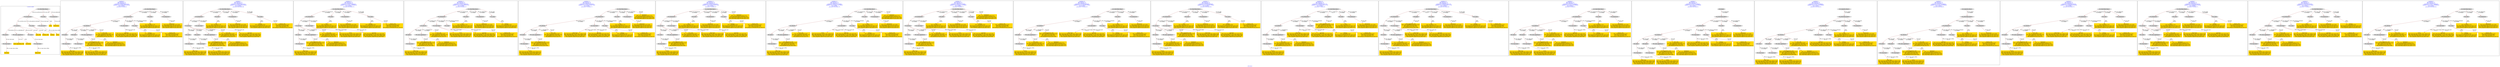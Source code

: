 digraph n0 {
fontcolor="blue"
remincross="true"
label="s01-cb.csv"
subgraph cluster_0 {
label="1-correct model"
n2[style="filled",color="white",fillcolor="lightgray",label="E12_Production1"];
n3[style="filled",color="white",fillcolor="lightgray",label="E21_Person1"];
n4[style="filled",color="white",fillcolor="lightgray",label="E55_Type1"];
n5[style="filled",color="white",fillcolor="lightgray",label="E52_Time-Span3"];
n6[style="filled",color="white",fillcolor="lightgray",label="E69_Death1"];
n7[style="filled",color="white",fillcolor="lightgray",label="E82_Actor_Appellation1"];
n8[style="filled",color="white",fillcolor="lightgray",label="E67_Birth1"];
n9[shape="plaintext",style="filled",fillcolor="gold",label="Actor_URI"];
n10[style="filled",color="white",fillcolor="lightgray",label="E22_Man-Made_Object1"];
n11[style="filled",color="white",fillcolor="lightgray",label="E35_Title1"];
n12[style="filled",color="white",fillcolor="lightgray",label="E54_Dimension1"];
n13[shape="plaintext",style="filled",fillcolor="gold",label="Title"];
n14[style="filled",color="white",fillcolor="lightgray",label="E52_Time-Span1"];
n15[shape="plaintext",style="filled",fillcolor="gold",label="Begin Date"];
n16[style="filled",color="white",fillcolor="lightgray",label="E52_Time-Span2"];
n17[shape="plaintext",style="filled",fillcolor="gold",label="End Date"];
n18[shape="plaintext",style="filled",fillcolor="gold",label="Dated"];
n19[shape="plaintext",style="filled",fillcolor="gold",label="Dimensions"];
n20[shape="plaintext",style="filled",fillcolor="gold",label="Medium_URI"];
n21[shape="plaintext",style="filled",fillcolor="gold",label="Medium"];
n22[shape="plaintext",style="filled",fillcolor="gold",label="Artist_Appellation_URI"];
n23[shape="plaintext",style="filled",fillcolor="gold",label="Attribution"];
}
subgraph cluster_1 {
label="candidate 0\nlink coherence:1.0\nnode coherence:1.0\nconfidence:0.5500497809170143\nmapping score:0.5500165936390048\ncost:20.99954\n-precision:0.9-recall:0.9"
n25[style="filled",color="white",fillcolor="lightgray",label="E12_Production1"];
n26[style="filled",color="white",fillcolor="lightgray",label="E21_Person1"];
n27[style="filled",color="white",fillcolor="lightgray",label="E52_Time-Span2"];
n28[style="filled",color="white",fillcolor="lightgray",label="E55_Type1"];
n29[style="filled",color="white",fillcolor="lightgray",label="E67_Birth1"];
n30[style="filled",color="white",fillcolor="lightgray",label="E69_Death1"];
n31[style="filled",color="white",fillcolor="lightgray",label="E82_Actor_Appellation1"];
n32[style="filled",color="white",fillcolor="lightgray",label="E22_Man-Made_Object1"];
n33[style="filled",color="white",fillcolor="lightgray",label="E35_Title1"];
n34[style="filled",color="white",fillcolor="lightgray",label="E54_Dimension1"];
n35[style="filled",color="white",fillcolor="lightgray",label="E52_Time-Span1"];
n36[style="filled",color="white",fillcolor="lightgray",label="E52_Time-Span3"];
n37[shape="plaintext",style="filled",fillcolor="gold",label="Dimensions\n[E54_Dimension,P3_has_note,0.949]\n[E73_Information_Object,P3_has_note,0.021]\n[E22_Man-Made_Object,P3_has_note,0.02]\n[E33_Linguistic_Object,P3_has_note,0.01]"];
n38[shape="plaintext",style="filled",fillcolor="gold",label="Medium\n[E55_Type,label,0.505]\n[E29_Design_or_Procedure,P3_has_note,0.424]\n[E73_Information_Object,P3_has_note,0.037]\n[E33_Linguistic_Object,P3_has_note,0.034]"];
n39[shape="plaintext",style="filled",fillcolor="gold",label="End Date\n[E52_Time-Span,P82b_end_of_the_end,0.455]\n[E52_Time-Span,P82_at_some_time_within,0.428]\n[E52_Time-Span,P82a_begin_of_the_begin,0.08]\n[E33_Linguistic_Object,P3_has_note,0.038]"];
n40[shape="plaintext",style="filled",fillcolor="gold",label="Actor_URI\n[E21_Person,classLink,0.481]\n[E82_Actor_Appellation,classLink,0.343]\n[E30_Right,P3_has_note,0.106]\n[E8_Acquisition,P3_has_note,0.07]"];
n41[shape="plaintext",style="filled",fillcolor="gold",label="Dated\n[E52_Time-Span,P82_at_some_time_within,0.57]\n[E52_Time-Span,P82a_begin_of_the_begin,0.205]\n[E52_Time-Span,P82b_end_of_the_end,0.132]\n[E33_Linguistic_Object,P3_has_note,0.092]"];
n42[shape="plaintext",style="filled",fillcolor="gold",label="Artist_Appellation_URI\n[E82_Actor_Appellation,classLink,0.916]\n[E21_Person,classLink,0.061]\n[E30_Right,P3_has_note,0.014]\n[E8_Acquisition,P3_has_note,0.009]"];
n43[shape="plaintext",style="filled",fillcolor="gold",label="Begin Date\n[E52_Time-Span,P82_at_some_time_within,0.479]\n[E52_Time-Span,P82a_begin_of_the_begin,0.299]\n[E52_Time-Span,P82b_end_of_the_end,0.167]\n[E33_Linguistic_Object,P3_has_note,0.055]"];
n44[shape="plaintext",style="filled",fillcolor="gold",label="Medium_URI\n[E57_Material,classLink,0.447]\n[E55_Type,classLink,0.396]\n[E74_Group,classLink,0.157]\n[E29_Design_or_Procedure,P3_has_note,0.0]"];
n45[shape="plaintext",style="filled",fillcolor="gold",label="Title\n[E35_Title,label,0.279]\n[E73_Information_Object,P3_has_note,0.276]\n[E22_Man-Made_Object,P3_has_note,0.23]\n[E33_Linguistic_Object,P3_has_note,0.215]"];
n46[shape="plaintext",style="filled",fillcolor="gold",label="Attribution\n[E82_Actor_Appellation,label,0.471]\n[E22_Man-Made_Object,classLink,0.201]\n[E73_Information_Object,P3_has_note,0.182]\n[E22_Man-Made_Object,P3_has_note,0.147]"];
}
subgraph cluster_2 {
label="candidate 1\nlink coherence:1.0\nnode coherence:1.0\nconfidence:0.5500497809170143\nmapping score:0.5500165936390048\ncost:20.99956\n-precision:0.86-recall:0.86"
n48[style="filled",color="white",fillcolor="lightgray",label="E12_Production1"];
n49[style="filled",color="white",fillcolor="lightgray",label="E21_Person1"];
n50[style="filled",color="white",fillcolor="lightgray",label="E52_Time-Span2"];
n51[style="filled",color="white",fillcolor="lightgray",label="E67_Birth1"];
n52[style="filled",color="white",fillcolor="lightgray",label="E69_Death1"];
n53[style="filled",color="white",fillcolor="lightgray",label="E82_Actor_Appellation1"];
n54[style="filled",color="white",fillcolor="lightgray",label="E22_Man-Made_Object1"];
n55[style="filled",color="white",fillcolor="lightgray",label="E35_Title1"];
n56[style="filled",color="white",fillcolor="lightgray",label="E54_Dimension1"];
n57[style="filled",color="white",fillcolor="lightgray",label="E55_Type2"];
n58[style="filled",color="white",fillcolor="lightgray",label="E52_Time-Span1"];
n59[style="filled",color="white",fillcolor="lightgray",label="E52_Time-Span3"];
n60[shape="plaintext",style="filled",fillcolor="gold",label="Dimensions\n[E54_Dimension,P3_has_note,0.949]\n[E73_Information_Object,P3_has_note,0.021]\n[E22_Man-Made_Object,P3_has_note,0.02]\n[E33_Linguistic_Object,P3_has_note,0.01]"];
n61[shape="plaintext",style="filled",fillcolor="gold",label="End Date\n[E52_Time-Span,P82b_end_of_the_end,0.455]\n[E52_Time-Span,P82_at_some_time_within,0.428]\n[E52_Time-Span,P82a_begin_of_the_begin,0.08]\n[E33_Linguistic_Object,P3_has_note,0.038]"];
n62[shape="plaintext",style="filled",fillcolor="gold",label="Actor_URI\n[E21_Person,classLink,0.481]\n[E82_Actor_Appellation,classLink,0.343]\n[E30_Right,P3_has_note,0.106]\n[E8_Acquisition,P3_has_note,0.07]"];
n63[shape="plaintext",style="filled",fillcolor="gold",label="Dated\n[E52_Time-Span,P82_at_some_time_within,0.57]\n[E52_Time-Span,P82a_begin_of_the_begin,0.205]\n[E52_Time-Span,P82b_end_of_the_end,0.132]\n[E33_Linguistic_Object,P3_has_note,0.092]"];
n64[shape="plaintext",style="filled",fillcolor="gold",label="Artist_Appellation_URI\n[E82_Actor_Appellation,classLink,0.916]\n[E21_Person,classLink,0.061]\n[E30_Right,P3_has_note,0.014]\n[E8_Acquisition,P3_has_note,0.009]"];
n65[shape="plaintext",style="filled",fillcolor="gold",label="Medium\n[E55_Type,label,0.505]\n[E29_Design_or_Procedure,P3_has_note,0.424]\n[E73_Information_Object,P3_has_note,0.037]\n[E33_Linguistic_Object,P3_has_note,0.034]"];
n66[shape="plaintext",style="filled",fillcolor="gold",label="Begin Date\n[E52_Time-Span,P82_at_some_time_within,0.479]\n[E52_Time-Span,P82a_begin_of_the_begin,0.299]\n[E52_Time-Span,P82b_end_of_the_end,0.167]\n[E33_Linguistic_Object,P3_has_note,0.055]"];
n67[shape="plaintext",style="filled",fillcolor="gold",label="Title\n[E35_Title,label,0.279]\n[E73_Information_Object,P3_has_note,0.276]\n[E22_Man-Made_Object,P3_has_note,0.23]\n[E33_Linguistic_Object,P3_has_note,0.215]"];
n68[shape="plaintext",style="filled",fillcolor="gold",label="Attribution\n[E82_Actor_Appellation,label,0.471]\n[E22_Man-Made_Object,classLink,0.201]\n[E73_Information_Object,P3_has_note,0.182]\n[E22_Man-Made_Object,P3_has_note,0.147]"];
n69[shape="plaintext",style="filled",fillcolor="gold",label="Medium_URI\n[E57_Material,classLink,0.447]\n[E55_Type,classLink,0.396]\n[E74_Group,classLink,0.157]\n[E29_Design_or_Procedure,P3_has_note,0.0]"];
}
subgraph cluster_3 {
label="candidate 10\nlink coherence:1.0\nnode coherence:1.0\nconfidence:0.5135337700659253\nmapping score:0.5545112566886418\ncost:18.99962\n-precision:0.84-recall:0.76"
n71[style="filled",color="white",fillcolor="lightgray",label="E12_Production1"];
n72[style="filled",color="white",fillcolor="lightgray",label="E21_Person1"];
n73[style="filled",color="white",fillcolor="lightgray",label="E52_Time-Span2"];
n74[style="filled",color="white",fillcolor="lightgray",label="E67_Birth1"];
n75[style="filled",color="white",fillcolor="lightgray",label="E82_Actor_Appellation1"];
n76[style="filled",color="white",fillcolor="lightgray",label="E22_Man-Made_Object1"];
n77[style="filled",color="white",fillcolor="lightgray",label="E35_Title1"];
n78[style="filled",color="white",fillcolor="lightgray",label="E54_Dimension1"];
n79[style="filled",color="white",fillcolor="lightgray",label="E55_Type2"];
n80[style="filled",color="white",fillcolor="lightgray",label="E52_Time-Span1"];
n81[shape="plaintext",style="filled",fillcolor="gold",label="Dimensions\n[E54_Dimension,P3_has_note,0.949]\n[E73_Information_Object,P3_has_note,0.021]\n[E22_Man-Made_Object,P3_has_note,0.02]\n[E33_Linguistic_Object,P3_has_note,0.01]"];
n82[shape="plaintext",style="filled",fillcolor="gold",label="Dated\n[E52_Time-Span,P82_at_some_time_within,0.57]\n[E52_Time-Span,P82a_begin_of_the_begin,0.205]\n[E52_Time-Span,P82b_end_of_the_end,0.132]\n[E33_Linguistic_Object,P3_has_note,0.092]"];
n83[shape="plaintext",style="filled",fillcolor="gold",label="End Date\n[E52_Time-Span,P82b_end_of_the_end,0.455]\n[E52_Time-Span,P82_at_some_time_within,0.428]\n[E52_Time-Span,P82a_begin_of_the_begin,0.08]\n[E33_Linguistic_Object,P3_has_note,0.038]"];
n84[shape="plaintext",style="filled",fillcolor="gold",label="Actor_URI\n[E21_Person,classLink,0.481]\n[E82_Actor_Appellation,classLink,0.343]\n[E30_Right,P3_has_note,0.106]\n[E8_Acquisition,P3_has_note,0.07]"];
n85[shape="plaintext",style="filled",fillcolor="gold",label="Artist_Appellation_URI\n[E82_Actor_Appellation,classLink,0.916]\n[E21_Person,classLink,0.061]\n[E30_Right,P3_has_note,0.014]\n[E8_Acquisition,P3_has_note,0.009]"];
n86[shape="plaintext",style="filled",fillcolor="gold",label="Medium\n[E55_Type,label,0.505]\n[E29_Design_or_Procedure,P3_has_note,0.424]\n[E73_Information_Object,P3_has_note,0.037]\n[E33_Linguistic_Object,P3_has_note,0.034]"];
n87[shape="plaintext",style="filled",fillcolor="gold",label="Begin Date\n[E52_Time-Span,P82_at_some_time_within,0.479]\n[E52_Time-Span,P82a_begin_of_the_begin,0.299]\n[E52_Time-Span,P82b_end_of_the_end,0.167]\n[E33_Linguistic_Object,P3_has_note,0.055]"];
n88[shape="plaintext",style="filled",fillcolor="gold",label="Title\n[E35_Title,label,0.279]\n[E73_Information_Object,P3_has_note,0.276]\n[E22_Man-Made_Object,P3_has_note,0.23]\n[E33_Linguistic_Object,P3_has_note,0.215]"];
n89[shape="plaintext",style="filled",fillcolor="gold",label="Attribution\n[E82_Actor_Appellation,label,0.471]\n[E22_Man-Made_Object,classLink,0.201]\n[E73_Information_Object,P3_has_note,0.182]\n[E22_Man-Made_Object,P3_has_note,0.147]"];
n90[shape="plaintext",style="filled",fillcolor="gold",label="Medium_URI\n[E57_Material,classLink,0.447]\n[E55_Type,classLink,0.396]\n[E74_Group,classLink,0.157]\n[E29_Design_or_Procedure,P3_has_note,0.0]"];
}
subgraph cluster_4 {
label="candidate 11\nlink coherence:1.0\nnode coherence:1.0\nconfidence:0.5135337700659253\nmapping score:0.5378445900219752\ncost:19.99958\n-precision:0.8-recall:0.76"
n92[style="filled",color="white",fillcolor="lightgray",label="E12_Production1"];
n93[style="filled",color="white",fillcolor="lightgray",label="E21_Person1"];
n94[style="filled",color="white",fillcolor="lightgray",label="E52_Time-Span2"];
n95[style="filled",color="white",fillcolor="lightgray",label="E55_Type1"];
n96[style="filled",color="white",fillcolor="lightgray",label="E67_Birth1"];
n97[style="filled",color="white",fillcolor="lightgray",label="E82_Actor_Appellation1"];
n98[style="filled",color="white",fillcolor="lightgray",label="E22_Man-Made_Object1"];
n99[style="filled",color="white",fillcolor="lightgray",label="E35_Title1"];
n100[style="filled",color="white",fillcolor="lightgray",label="E54_Dimension1"];
n101[style="filled",color="white",fillcolor="lightgray",label="E55_Type2"];
n102[style="filled",color="white",fillcolor="lightgray",label="E52_Time-Span1"];
n103[shape="plaintext",style="filled",fillcolor="gold",label="Dimensions\n[E54_Dimension,P3_has_note,0.949]\n[E73_Information_Object,P3_has_note,0.021]\n[E22_Man-Made_Object,P3_has_note,0.02]\n[E33_Linguistic_Object,P3_has_note,0.01]"];
n104[shape="plaintext",style="filled",fillcolor="gold",label="Dated\n[E52_Time-Span,P82_at_some_time_within,0.57]\n[E52_Time-Span,P82a_begin_of_the_begin,0.205]\n[E52_Time-Span,P82b_end_of_the_end,0.132]\n[E33_Linguistic_Object,P3_has_note,0.092]"];
n105[shape="plaintext",style="filled",fillcolor="gold",label="End Date\n[E52_Time-Span,P82b_end_of_the_end,0.455]\n[E52_Time-Span,P82_at_some_time_within,0.428]\n[E52_Time-Span,P82a_begin_of_the_begin,0.08]\n[E33_Linguistic_Object,P3_has_note,0.038]"];
n106[shape="plaintext",style="filled",fillcolor="gold",label="Actor_URI\n[E21_Person,classLink,0.481]\n[E82_Actor_Appellation,classLink,0.343]\n[E30_Right,P3_has_note,0.106]\n[E8_Acquisition,P3_has_note,0.07]"];
n107[shape="plaintext",style="filled",fillcolor="gold",label="Artist_Appellation_URI\n[E82_Actor_Appellation,classLink,0.916]\n[E21_Person,classLink,0.061]\n[E30_Right,P3_has_note,0.014]\n[E8_Acquisition,P3_has_note,0.009]"];
n108[shape="plaintext",style="filled",fillcolor="gold",label="Medium\n[E55_Type,label,0.505]\n[E29_Design_or_Procedure,P3_has_note,0.424]\n[E73_Information_Object,P3_has_note,0.037]\n[E33_Linguistic_Object,P3_has_note,0.034]"];
n109[shape="plaintext",style="filled",fillcolor="gold",label="Begin Date\n[E52_Time-Span,P82_at_some_time_within,0.479]\n[E52_Time-Span,P82a_begin_of_the_begin,0.299]\n[E52_Time-Span,P82b_end_of_the_end,0.167]\n[E33_Linguistic_Object,P3_has_note,0.055]"];
n110[shape="plaintext",style="filled",fillcolor="gold",label="Medium_URI\n[E57_Material,classLink,0.447]\n[E55_Type,classLink,0.396]\n[E74_Group,classLink,0.157]\n[E29_Design_or_Procedure,P3_has_note,0.0]"];
n111[shape="plaintext",style="filled",fillcolor="gold",label="Title\n[E35_Title,label,0.279]\n[E73_Information_Object,P3_has_note,0.276]\n[E22_Man-Made_Object,P3_has_note,0.23]\n[E33_Linguistic_Object,P3_has_note,0.215]"];
n112[shape="plaintext",style="filled",fillcolor="gold",label="Attribution\n[E82_Actor_Appellation,label,0.471]\n[E22_Man-Made_Object,classLink,0.201]\n[E73_Information_Object,P3_has_note,0.182]\n[E22_Man-Made_Object,P3_has_note,0.147]"];
}
subgraph cluster_5 {
label="candidate 12\nlink coherence:1.0\nnode coherence:1.0\nconfidence:0.5050442467819615\nmapping score:0.5350147489273205\ncost:18.9996\n-precision:0.79-recall:0.71"
n114[style="filled",color="white",fillcolor="lightgray",label="E12_Production1"];
n115[style="filled",color="white",fillcolor="lightgray",label="E21_Person1"];
n116[style="filled",color="white",fillcolor="lightgray",label="E52_Time-Span2"];
n117[style="filled",color="white",fillcolor="lightgray",label="E55_Type1"];
n118[style="filled",color="white",fillcolor="lightgray",label="E67_Birth1"];
n119[style="filled",color="white",fillcolor="lightgray",label="E82_Actor_Appellation1"];
n120[style="filled",color="white",fillcolor="lightgray",label="E22_Man-Made_Object1"];
n121[style="filled",color="white",fillcolor="lightgray",label="E35_Title1"];
n122[style="filled",color="white",fillcolor="lightgray",label="E54_Dimension1"];
n123[style="filled",color="white",fillcolor="lightgray",label="E52_Time-Span1"];
n124[shape="plaintext",style="filled",fillcolor="gold",label="Attribution\n[E82_Actor_Appellation,label,0.471]\n[E22_Man-Made_Object,classLink,0.201]\n[E73_Information_Object,P3_has_note,0.182]\n[E22_Man-Made_Object,P3_has_note,0.147]"];
n125[shape="plaintext",style="filled",fillcolor="gold",label="Dimensions\n[E54_Dimension,P3_has_note,0.949]\n[E73_Information_Object,P3_has_note,0.021]\n[E22_Man-Made_Object,P3_has_note,0.02]\n[E33_Linguistic_Object,P3_has_note,0.01]"];
n126[shape="plaintext",style="filled",fillcolor="gold",label="Begin Date\n[E52_Time-Span,P82_at_some_time_within,0.479]\n[E52_Time-Span,P82a_begin_of_the_begin,0.299]\n[E52_Time-Span,P82b_end_of_the_end,0.167]\n[E33_Linguistic_Object,P3_has_note,0.055]"];
n127[shape="plaintext",style="filled",fillcolor="gold",label="Medium\n[E55_Type,label,0.505]\n[E29_Design_or_Procedure,P3_has_note,0.424]\n[E73_Information_Object,P3_has_note,0.037]\n[E33_Linguistic_Object,P3_has_note,0.034]"];
n128[shape="plaintext",style="filled",fillcolor="gold",label="End Date\n[E52_Time-Span,P82b_end_of_the_end,0.455]\n[E52_Time-Span,P82_at_some_time_within,0.428]\n[E52_Time-Span,P82a_begin_of_the_begin,0.08]\n[E33_Linguistic_Object,P3_has_note,0.038]"];
n129[shape="plaintext",style="filled",fillcolor="gold",label="Actor_URI\n[E21_Person,classLink,0.481]\n[E82_Actor_Appellation,classLink,0.343]\n[E30_Right,P3_has_note,0.106]\n[E8_Acquisition,P3_has_note,0.07]"];
n130[shape="plaintext",style="filled",fillcolor="gold",label="Artist_Appellation_URI\n[E82_Actor_Appellation,classLink,0.916]\n[E21_Person,classLink,0.061]\n[E30_Right,P3_has_note,0.014]\n[E8_Acquisition,P3_has_note,0.009]"];
n131[shape="plaintext",style="filled",fillcolor="gold",label="Dated\n[E52_Time-Span,P82_at_some_time_within,0.57]\n[E52_Time-Span,P82a_begin_of_the_begin,0.205]\n[E52_Time-Span,P82b_end_of_the_end,0.132]\n[E33_Linguistic_Object,P3_has_note,0.092]"];
n132[shape="plaintext",style="filled",fillcolor="gold",label="Medium_URI\n[E57_Material,classLink,0.447]\n[E55_Type,classLink,0.396]\n[E74_Group,classLink,0.157]\n[E29_Design_or_Procedure,P3_has_note,0.0]"];
n133[shape="plaintext",style="filled",fillcolor="gold",label="Title\n[E35_Title,label,0.279]\n[E73_Information_Object,P3_has_note,0.276]\n[E22_Man-Made_Object,P3_has_note,0.23]\n[E33_Linguistic_Object,P3_has_note,0.215]"];
}
subgraph cluster_6 {
label="candidate 13\nlink coherence:1.0\nnode coherence:1.0\nconfidence:0.5050442467819615\nmapping score:0.5350147489273205\ncost:18.99962\n-precision:0.74-recall:0.67"
n135[style="filled",color="white",fillcolor="lightgray",label="E12_Production1"];
n136[style="filled",color="white",fillcolor="lightgray",label="E21_Person1"];
n137[style="filled",color="white",fillcolor="lightgray",label="E52_Time-Span2"];
n138[style="filled",color="white",fillcolor="lightgray",label="E67_Birth1"];
n139[style="filled",color="white",fillcolor="lightgray",label="E82_Actor_Appellation1"];
n140[style="filled",color="white",fillcolor="lightgray",label="E22_Man-Made_Object1"];
n141[style="filled",color="white",fillcolor="lightgray",label="E35_Title1"];
n142[style="filled",color="white",fillcolor="lightgray",label="E54_Dimension1"];
n143[style="filled",color="white",fillcolor="lightgray",label="E55_Type2"];
n144[style="filled",color="white",fillcolor="lightgray",label="E52_Time-Span1"];
n145[shape="plaintext",style="filled",fillcolor="gold",label="Attribution\n[E82_Actor_Appellation,label,0.471]\n[E22_Man-Made_Object,classLink,0.201]\n[E73_Information_Object,P3_has_note,0.182]\n[E22_Man-Made_Object,P3_has_note,0.147]"];
n146[shape="plaintext",style="filled",fillcolor="gold",label="Dimensions\n[E54_Dimension,P3_has_note,0.949]\n[E73_Information_Object,P3_has_note,0.021]\n[E22_Man-Made_Object,P3_has_note,0.02]\n[E33_Linguistic_Object,P3_has_note,0.01]"];
n147[shape="plaintext",style="filled",fillcolor="gold",label="Begin Date\n[E52_Time-Span,P82_at_some_time_within,0.479]\n[E52_Time-Span,P82a_begin_of_the_begin,0.299]\n[E52_Time-Span,P82b_end_of_the_end,0.167]\n[E33_Linguistic_Object,P3_has_note,0.055]"];
n148[shape="plaintext",style="filled",fillcolor="gold",label="End Date\n[E52_Time-Span,P82b_end_of_the_end,0.455]\n[E52_Time-Span,P82_at_some_time_within,0.428]\n[E52_Time-Span,P82a_begin_of_the_begin,0.08]\n[E33_Linguistic_Object,P3_has_note,0.038]"];
n149[shape="plaintext",style="filled",fillcolor="gold",label="Actor_URI\n[E21_Person,classLink,0.481]\n[E82_Actor_Appellation,classLink,0.343]\n[E30_Right,P3_has_note,0.106]\n[E8_Acquisition,P3_has_note,0.07]"];
n150[shape="plaintext",style="filled",fillcolor="gold",label="Artist_Appellation_URI\n[E82_Actor_Appellation,classLink,0.916]\n[E21_Person,classLink,0.061]\n[E30_Right,P3_has_note,0.014]\n[E8_Acquisition,P3_has_note,0.009]"];
n151[shape="plaintext",style="filled",fillcolor="gold",label="Medium\n[E55_Type,label,0.505]\n[E29_Design_or_Procedure,P3_has_note,0.424]\n[E73_Information_Object,P3_has_note,0.037]\n[E33_Linguistic_Object,P3_has_note,0.034]"];
n152[shape="plaintext",style="filled",fillcolor="gold",label="Dated\n[E52_Time-Span,P82_at_some_time_within,0.57]\n[E52_Time-Span,P82a_begin_of_the_begin,0.205]\n[E52_Time-Span,P82b_end_of_the_end,0.132]\n[E33_Linguistic_Object,P3_has_note,0.092]"];
n153[shape="plaintext",style="filled",fillcolor="gold",label="Title\n[E35_Title,label,0.279]\n[E73_Information_Object,P3_has_note,0.276]\n[E22_Man-Made_Object,P3_has_note,0.23]\n[E33_Linguistic_Object,P3_has_note,0.215]"];
n154[shape="plaintext",style="filled",fillcolor="gold",label="Medium_URI\n[E57_Material,classLink,0.447]\n[E55_Type,classLink,0.396]\n[E74_Group,classLink,0.157]\n[E29_Design_or_Procedure,P3_has_note,0.0]"];
}
subgraph cluster_7 {
label="candidate 14\nlink coherence:1.0\nnode coherence:1.0\nconfidence:0.4865251671298084\nmapping score:0.5288417223766029\ncost:18.9996\n-precision:0.84-recall:0.76"
n156[style="filled",color="white",fillcolor="lightgray",label="E12_Production1"];
n157[style="filled",color="white",fillcolor="lightgray",label="E21_Person1"];
n158[style="filled",color="white",fillcolor="lightgray",label="E52_Time-Span2"];
n159[style="filled",color="white",fillcolor="lightgray",label="E55_Type1"];
n160[style="filled",color="white",fillcolor="lightgray",label="E67_Birth1"];
n161[style="filled",color="white",fillcolor="lightgray",label="E82_Actor_Appellation1"];
n162[style="filled",color="white",fillcolor="lightgray",label="E22_Man-Made_Object1"];
n163[style="filled",color="white",fillcolor="lightgray",label="E35_Title1"];
n164[style="filled",color="white",fillcolor="lightgray",label="E54_Dimension1"];
n165[style="filled",color="white",fillcolor="lightgray",label="E52_Time-Span1"];
n166[shape="plaintext",style="filled",fillcolor="gold",label="Attribution\n[E82_Actor_Appellation,label,0.471]\n[E22_Man-Made_Object,classLink,0.201]\n[E73_Information_Object,P3_has_note,0.182]\n[E22_Man-Made_Object,P3_has_note,0.147]"];
n167[shape="plaintext",style="filled",fillcolor="gold",label="Dimensions\n[E54_Dimension,P3_has_note,0.949]\n[E73_Information_Object,P3_has_note,0.021]\n[E22_Man-Made_Object,P3_has_note,0.02]\n[E33_Linguistic_Object,P3_has_note,0.01]"];
n168[shape="plaintext",style="filled",fillcolor="gold",label="Dated\n[E52_Time-Span,P82_at_some_time_within,0.57]\n[E52_Time-Span,P82a_begin_of_the_begin,0.205]\n[E52_Time-Span,P82b_end_of_the_end,0.132]\n[E33_Linguistic_Object,P3_has_note,0.092]"];
n169[shape="plaintext",style="filled",fillcolor="gold",label="Medium\n[E55_Type,label,0.505]\n[E29_Design_or_Procedure,P3_has_note,0.424]\n[E73_Information_Object,P3_has_note,0.037]\n[E33_Linguistic_Object,P3_has_note,0.034]"];
n170[shape="plaintext",style="filled",fillcolor="gold",label="End Date\n[E52_Time-Span,P82b_end_of_the_end,0.455]\n[E52_Time-Span,P82_at_some_time_within,0.428]\n[E52_Time-Span,P82a_begin_of_the_begin,0.08]\n[E33_Linguistic_Object,P3_has_note,0.038]"];
n171[shape="plaintext",style="filled",fillcolor="gold",label="Actor_URI\n[E21_Person,classLink,0.481]\n[E82_Actor_Appellation,classLink,0.343]\n[E30_Right,P3_has_note,0.106]\n[E8_Acquisition,P3_has_note,0.07]"];
n172[shape="plaintext",style="filled",fillcolor="gold",label="Artist_Appellation_URI\n[E82_Actor_Appellation,classLink,0.916]\n[E21_Person,classLink,0.061]\n[E30_Right,P3_has_note,0.014]\n[E8_Acquisition,P3_has_note,0.009]"];
n173[shape="plaintext",style="filled",fillcolor="gold",label="Begin Date\n[E52_Time-Span,P82_at_some_time_within,0.479]\n[E52_Time-Span,P82a_begin_of_the_begin,0.299]\n[E52_Time-Span,P82b_end_of_the_end,0.167]\n[E33_Linguistic_Object,P3_has_note,0.055]"];
n174[shape="plaintext",style="filled",fillcolor="gold",label="Medium_URI\n[E57_Material,classLink,0.447]\n[E55_Type,classLink,0.396]\n[E74_Group,classLink,0.157]\n[E29_Design_or_Procedure,P3_has_note,0.0]"];
n175[shape="plaintext",style="filled",fillcolor="gold",label="Title\n[E35_Title,label,0.279]\n[E73_Information_Object,P3_has_note,0.276]\n[E22_Man-Made_Object,P3_has_note,0.23]\n[E33_Linguistic_Object,P3_has_note,0.215]"];
}
subgraph cluster_8 {
label="candidate 15\nlink coherence:1.0\nnode coherence:1.0\nconfidence:0.4865251671298084\nmapping score:0.5288417223766029\ncost:18.99962\n-precision:0.79-recall:0.71"
n177[style="filled",color="white",fillcolor="lightgray",label="E12_Production1"];
n178[style="filled",color="white",fillcolor="lightgray",label="E21_Person1"];
n179[style="filled",color="white",fillcolor="lightgray",label="E52_Time-Span2"];
n180[style="filled",color="white",fillcolor="lightgray",label="E67_Birth1"];
n181[style="filled",color="white",fillcolor="lightgray",label="E82_Actor_Appellation1"];
n182[style="filled",color="white",fillcolor="lightgray",label="E22_Man-Made_Object1"];
n183[style="filled",color="white",fillcolor="lightgray",label="E35_Title1"];
n184[style="filled",color="white",fillcolor="lightgray",label="E54_Dimension1"];
n185[style="filled",color="white",fillcolor="lightgray",label="E55_Type2"];
n186[style="filled",color="white",fillcolor="lightgray",label="E52_Time-Span1"];
n187[shape="plaintext",style="filled",fillcolor="gold",label="Attribution\n[E82_Actor_Appellation,label,0.471]\n[E22_Man-Made_Object,classLink,0.201]\n[E73_Information_Object,P3_has_note,0.182]\n[E22_Man-Made_Object,P3_has_note,0.147]"];
n188[shape="plaintext",style="filled",fillcolor="gold",label="Dimensions\n[E54_Dimension,P3_has_note,0.949]\n[E73_Information_Object,P3_has_note,0.021]\n[E22_Man-Made_Object,P3_has_note,0.02]\n[E33_Linguistic_Object,P3_has_note,0.01]"];
n189[shape="plaintext",style="filled",fillcolor="gold",label="Dated\n[E52_Time-Span,P82_at_some_time_within,0.57]\n[E52_Time-Span,P82a_begin_of_the_begin,0.205]\n[E52_Time-Span,P82b_end_of_the_end,0.132]\n[E33_Linguistic_Object,P3_has_note,0.092]"];
n190[shape="plaintext",style="filled",fillcolor="gold",label="End Date\n[E52_Time-Span,P82b_end_of_the_end,0.455]\n[E52_Time-Span,P82_at_some_time_within,0.428]\n[E52_Time-Span,P82a_begin_of_the_begin,0.08]\n[E33_Linguistic_Object,P3_has_note,0.038]"];
n191[shape="plaintext",style="filled",fillcolor="gold",label="Actor_URI\n[E21_Person,classLink,0.481]\n[E82_Actor_Appellation,classLink,0.343]\n[E30_Right,P3_has_note,0.106]\n[E8_Acquisition,P3_has_note,0.07]"];
n192[shape="plaintext",style="filled",fillcolor="gold",label="Artist_Appellation_URI\n[E82_Actor_Appellation,classLink,0.916]\n[E21_Person,classLink,0.061]\n[E30_Right,P3_has_note,0.014]\n[E8_Acquisition,P3_has_note,0.009]"];
n193[shape="plaintext",style="filled",fillcolor="gold",label="Medium\n[E55_Type,label,0.505]\n[E29_Design_or_Procedure,P3_has_note,0.424]\n[E73_Information_Object,P3_has_note,0.037]\n[E33_Linguistic_Object,P3_has_note,0.034]"];
n194[shape="plaintext",style="filled",fillcolor="gold",label="Begin Date\n[E52_Time-Span,P82_at_some_time_within,0.479]\n[E52_Time-Span,P82a_begin_of_the_begin,0.299]\n[E52_Time-Span,P82b_end_of_the_end,0.167]\n[E33_Linguistic_Object,P3_has_note,0.055]"];
n195[shape="plaintext",style="filled",fillcolor="gold",label="Title\n[E35_Title,label,0.279]\n[E73_Information_Object,P3_has_note,0.276]\n[E22_Man-Made_Object,P3_has_note,0.23]\n[E33_Linguistic_Object,P3_has_note,0.215]"];
n196[shape="plaintext",style="filled",fillcolor="gold",label="Medium_URI\n[E57_Material,classLink,0.447]\n[E55_Type,classLink,0.396]\n[E74_Group,classLink,0.157]\n[E29_Design_or_Procedure,P3_has_note,0.0]"];
}
subgraph cluster_9 {
label="candidate 16\nlink coherence:1.0\nnode coherence:1.0\nconfidence:0.4327803268394607\nmapping score:0.5275934422798202\ncost:18.9996\n-precision:0.74-recall:0.67"
n198[style="filled",color="white",fillcolor="lightgray",label="E12_Production1"];
n199[style="filled",color="white",fillcolor="lightgray",label="E21_Person1"];
n200[style="filled",color="white",fillcolor="lightgray",label="E52_Time-Span2"];
n201[style="filled",color="white",fillcolor="lightgray",label="E55_Type1"];
n202[style="filled",color="white",fillcolor="lightgray",label="E67_Birth1"];
n203[style="filled",color="white",fillcolor="lightgray",label="E82_Actor_Appellation1"];
n204[style="filled",color="white",fillcolor="lightgray",label="E22_Man-Made_Object1"];
n205[style="filled",color="white",fillcolor="lightgray",label="E35_Title1"];
n206[style="filled",color="white",fillcolor="lightgray",label="E54_Dimension1"];
n207[style="filled",color="white",fillcolor="lightgray",label="E52_Time-Span1"];
n208[shape="plaintext",style="filled",fillcolor="gold",label="Dimensions\n[E54_Dimension,P3_has_note,0.949]\n[E73_Information_Object,P3_has_note,0.021]\n[E22_Man-Made_Object,P3_has_note,0.02]\n[E33_Linguistic_Object,P3_has_note,0.01]"];
n209[shape="plaintext",style="filled",fillcolor="gold",label="Begin Date\n[E52_Time-Span,P82_at_some_time_within,0.479]\n[E52_Time-Span,P82a_begin_of_the_begin,0.299]\n[E52_Time-Span,P82b_end_of_the_end,0.167]\n[E33_Linguistic_Object,P3_has_note,0.055]"];
n210[shape="plaintext",style="filled",fillcolor="gold",label="Medium\n[E55_Type,label,0.505]\n[E29_Design_or_Procedure,P3_has_note,0.424]\n[E73_Information_Object,P3_has_note,0.037]\n[E33_Linguistic_Object,P3_has_note,0.034]"];
n211[shape="plaintext",style="filled",fillcolor="gold",label="End Date\n[E52_Time-Span,P82b_end_of_the_end,0.455]\n[E52_Time-Span,P82_at_some_time_within,0.428]\n[E52_Time-Span,P82a_begin_of_the_begin,0.08]\n[E33_Linguistic_Object,P3_has_note,0.038]"];
n212[shape="plaintext",style="filled",fillcolor="gold",label="Artist_Appellation_URI\n[E82_Actor_Appellation,classLink,0.916]\n[E21_Person,classLink,0.061]\n[E30_Right,P3_has_note,0.014]\n[E8_Acquisition,P3_has_note,0.009]"];
n213[shape="plaintext",style="filled",fillcolor="gold",label="Actor_URI\n[E21_Person,classLink,0.481]\n[E82_Actor_Appellation,classLink,0.343]\n[E30_Right,P3_has_note,0.106]\n[E8_Acquisition,P3_has_note,0.07]"];
n214[shape="plaintext",style="filled",fillcolor="gold",label="Dated\n[E52_Time-Span,P82_at_some_time_within,0.57]\n[E52_Time-Span,P82a_begin_of_the_begin,0.205]\n[E52_Time-Span,P82b_end_of_the_end,0.132]\n[E33_Linguistic_Object,P3_has_note,0.092]"];
n215[shape="plaintext",style="filled",fillcolor="gold",label="Medium_URI\n[E57_Material,classLink,0.447]\n[E55_Type,classLink,0.396]\n[E74_Group,classLink,0.157]\n[E29_Design_or_Procedure,P3_has_note,0.0]"];
n216[shape="plaintext",style="filled",fillcolor="gold",label="Title\n[E35_Title,label,0.279]\n[E73_Information_Object,P3_has_note,0.276]\n[E22_Man-Made_Object,P3_has_note,0.23]\n[E33_Linguistic_Object,P3_has_note,0.215]"];
n217[shape="plaintext",style="filled",fillcolor="gold",label="Attribution\n[E82_Actor_Appellation,label,0.471]\n[E22_Man-Made_Object,classLink,0.201]\n[E73_Information_Object,P3_has_note,0.182]\n[E22_Man-Made_Object,P3_has_note,0.147]"];
}
subgraph cluster_10 {
label="candidate 17\nlink coherence:1.0\nnode coherence:1.0\nconfidence:0.4327803268394607\nmapping score:0.5275934422798202\ncost:18.99962\n-precision:0.68-recall:0.62"
n219[style="filled",color="white",fillcolor="lightgray",label="E12_Production1"];
n220[style="filled",color="white",fillcolor="lightgray",label="E21_Person1"];
n221[style="filled",color="white",fillcolor="lightgray",label="E52_Time-Span2"];
n222[style="filled",color="white",fillcolor="lightgray",label="E67_Birth1"];
n223[style="filled",color="white",fillcolor="lightgray",label="E82_Actor_Appellation1"];
n224[style="filled",color="white",fillcolor="lightgray",label="E22_Man-Made_Object1"];
n225[style="filled",color="white",fillcolor="lightgray",label="E35_Title1"];
n226[style="filled",color="white",fillcolor="lightgray",label="E54_Dimension1"];
n227[style="filled",color="white",fillcolor="lightgray",label="E55_Type2"];
n228[style="filled",color="white",fillcolor="lightgray",label="E52_Time-Span1"];
n229[shape="plaintext",style="filled",fillcolor="gold",label="Dimensions\n[E54_Dimension,P3_has_note,0.949]\n[E73_Information_Object,P3_has_note,0.021]\n[E22_Man-Made_Object,P3_has_note,0.02]\n[E33_Linguistic_Object,P3_has_note,0.01]"];
n230[shape="plaintext",style="filled",fillcolor="gold",label="Begin Date\n[E52_Time-Span,P82_at_some_time_within,0.479]\n[E52_Time-Span,P82a_begin_of_the_begin,0.299]\n[E52_Time-Span,P82b_end_of_the_end,0.167]\n[E33_Linguistic_Object,P3_has_note,0.055]"];
n231[shape="plaintext",style="filled",fillcolor="gold",label="End Date\n[E52_Time-Span,P82b_end_of_the_end,0.455]\n[E52_Time-Span,P82_at_some_time_within,0.428]\n[E52_Time-Span,P82a_begin_of_the_begin,0.08]\n[E33_Linguistic_Object,P3_has_note,0.038]"];
n232[shape="plaintext",style="filled",fillcolor="gold",label="Artist_Appellation_URI\n[E82_Actor_Appellation,classLink,0.916]\n[E21_Person,classLink,0.061]\n[E30_Right,P3_has_note,0.014]\n[E8_Acquisition,P3_has_note,0.009]"];
n233[shape="plaintext",style="filled",fillcolor="gold",label="Actor_URI\n[E21_Person,classLink,0.481]\n[E82_Actor_Appellation,classLink,0.343]\n[E30_Right,P3_has_note,0.106]\n[E8_Acquisition,P3_has_note,0.07]"];
n234[shape="plaintext",style="filled",fillcolor="gold",label="Medium\n[E55_Type,label,0.505]\n[E29_Design_or_Procedure,P3_has_note,0.424]\n[E73_Information_Object,P3_has_note,0.037]\n[E33_Linguistic_Object,P3_has_note,0.034]"];
n235[shape="plaintext",style="filled",fillcolor="gold",label="Dated\n[E52_Time-Span,P82_at_some_time_within,0.57]\n[E52_Time-Span,P82a_begin_of_the_begin,0.205]\n[E52_Time-Span,P82b_end_of_the_end,0.132]\n[E33_Linguistic_Object,P3_has_note,0.092]"];
n236[shape="plaintext",style="filled",fillcolor="gold",label="Title\n[E35_Title,label,0.279]\n[E73_Information_Object,P3_has_note,0.276]\n[E22_Man-Made_Object,P3_has_note,0.23]\n[E33_Linguistic_Object,P3_has_note,0.215]"];
n237[shape="plaintext",style="filled",fillcolor="gold",label="Attribution\n[E82_Actor_Appellation,label,0.471]\n[E22_Man-Made_Object,classLink,0.201]\n[E73_Information_Object,P3_has_note,0.182]\n[E22_Man-Made_Object,P3_has_note,0.147]"];
n238[shape="plaintext",style="filled",fillcolor="gold",label="Medium_URI\n[E57_Material,classLink,0.447]\n[E55_Type,classLink,0.396]\n[E74_Group,classLink,0.157]\n[E29_Design_or_Procedure,P3_has_note,0.0]"];
}
subgraph cluster_11 {
label="candidate 18\nlink coherence:1.0\nnode coherence:1.0\nconfidence:0.42809560733521357\nmapping score:0.5260318691117378\ncost:19.9996\n-precision:0.7-recall:0.67"
n240[style="filled",color="white",fillcolor="lightgray",label="E12_Production1"];
n241[style="filled",color="white",fillcolor="lightgray",label="E21_Person1"];
n242[style="filled",color="white",fillcolor="lightgray",label="E52_Time-Span2"];
n243[style="filled",color="white",fillcolor="lightgray",label="E55_Type1"];
n244[style="filled",color="white",fillcolor="lightgray",label="E67_Birth1"];
n245[style="filled",color="white",fillcolor="lightgray",label="E82_Actor_Appellation1"];
n246[style="filled",color="white",fillcolor="lightgray",label="E22_Man-Made_Object1"];
n247[style="filled",color="white",fillcolor="lightgray",label="E30_Right1"];
n248[style="filled",color="white",fillcolor="lightgray",label="E35_Title1"];
n249[style="filled",color="white",fillcolor="lightgray",label="E54_Dimension1"];
n250[style="filled",color="white",fillcolor="lightgray",label="E52_Time-Span1"];
n251[shape="plaintext",style="filled",fillcolor="gold",label="Dimensions\n[E54_Dimension,P3_has_note,0.949]\n[E73_Information_Object,P3_has_note,0.021]\n[E22_Man-Made_Object,P3_has_note,0.02]\n[E33_Linguistic_Object,P3_has_note,0.01]"];
n252[shape="plaintext",style="filled",fillcolor="gold",label="Begin Date\n[E52_Time-Span,P82_at_some_time_within,0.479]\n[E52_Time-Span,P82a_begin_of_the_begin,0.299]\n[E52_Time-Span,P82b_end_of_the_end,0.167]\n[E33_Linguistic_Object,P3_has_note,0.055]"];
n253[shape="plaintext",style="filled",fillcolor="gold",label="Artist_Appellation_URI\n[E82_Actor_Appellation,classLink,0.916]\n[E21_Person,classLink,0.061]\n[E30_Right,P3_has_note,0.014]\n[E8_Acquisition,P3_has_note,0.009]"];
n254[shape="plaintext",style="filled",fillcolor="gold",label="Medium\n[E55_Type,label,0.505]\n[E29_Design_or_Procedure,P3_has_note,0.424]\n[E73_Information_Object,P3_has_note,0.037]\n[E33_Linguistic_Object,P3_has_note,0.034]"];
n255[shape="plaintext",style="filled",fillcolor="gold",label="End Date\n[E52_Time-Span,P82b_end_of_the_end,0.455]\n[E52_Time-Span,P82_at_some_time_within,0.428]\n[E52_Time-Span,P82a_begin_of_the_begin,0.08]\n[E33_Linguistic_Object,P3_has_note,0.038]"];
n256[shape="plaintext",style="filled",fillcolor="gold",label="Actor_URI\n[E21_Person,classLink,0.481]\n[E82_Actor_Appellation,classLink,0.343]\n[E30_Right,P3_has_note,0.106]\n[E8_Acquisition,P3_has_note,0.07]"];
n257[shape="plaintext",style="filled",fillcolor="gold",label="Dated\n[E52_Time-Span,P82_at_some_time_within,0.57]\n[E52_Time-Span,P82a_begin_of_the_begin,0.205]\n[E52_Time-Span,P82b_end_of_the_end,0.132]\n[E33_Linguistic_Object,P3_has_note,0.092]"];
n258[shape="plaintext",style="filled",fillcolor="gold",label="Medium_URI\n[E57_Material,classLink,0.447]\n[E55_Type,classLink,0.396]\n[E74_Group,classLink,0.157]\n[E29_Design_or_Procedure,P3_has_note,0.0]"];
n259[shape="plaintext",style="filled",fillcolor="gold",label="Title\n[E35_Title,label,0.279]\n[E73_Information_Object,P3_has_note,0.276]\n[E22_Man-Made_Object,P3_has_note,0.23]\n[E33_Linguistic_Object,P3_has_note,0.215]"];
n260[shape="plaintext",style="filled",fillcolor="gold",label="Attribution\n[E82_Actor_Appellation,label,0.471]\n[E22_Man-Made_Object,classLink,0.201]\n[E73_Information_Object,P3_has_note,0.182]\n[E22_Man-Made_Object,P3_has_note,0.147]"];
}
subgraph cluster_12 {
label="candidate 19\nlink coherence:1.0\nnode coherence:1.0\nconfidence:0.42809560733521357\nmapping score:0.5260318691117378\ncost:19.99962\n-precision:0.65-recall:0.62"
n262[style="filled",color="white",fillcolor="lightgray",label="E12_Production1"];
n263[style="filled",color="white",fillcolor="lightgray",label="E21_Person1"];
n264[style="filled",color="white",fillcolor="lightgray",label="E52_Time-Span2"];
n265[style="filled",color="white",fillcolor="lightgray",label="E67_Birth1"];
n266[style="filled",color="white",fillcolor="lightgray",label="E82_Actor_Appellation1"];
n267[style="filled",color="white",fillcolor="lightgray",label="E22_Man-Made_Object1"];
n268[style="filled",color="white",fillcolor="lightgray",label="E30_Right1"];
n269[style="filled",color="white",fillcolor="lightgray",label="E35_Title1"];
n270[style="filled",color="white",fillcolor="lightgray",label="E54_Dimension1"];
n271[style="filled",color="white",fillcolor="lightgray",label="E55_Type2"];
n272[style="filled",color="white",fillcolor="lightgray",label="E52_Time-Span1"];
n273[shape="plaintext",style="filled",fillcolor="gold",label="Dimensions\n[E54_Dimension,P3_has_note,0.949]\n[E73_Information_Object,P3_has_note,0.021]\n[E22_Man-Made_Object,P3_has_note,0.02]\n[E33_Linguistic_Object,P3_has_note,0.01]"];
n274[shape="plaintext",style="filled",fillcolor="gold",label="Begin Date\n[E52_Time-Span,P82_at_some_time_within,0.479]\n[E52_Time-Span,P82a_begin_of_the_begin,0.299]\n[E52_Time-Span,P82b_end_of_the_end,0.167]\n[E33_Linguistic_Object,P3_has_note,0.055]"];
n275[shape="plaintext",style="filled",fillcolor="gold",label="Artist_Appellation_URI\n[E82_Actor_Appellation,classLink,0.916]\n[E21_Person,classLink,0.061]\n[E30_Right,P3_has_note,0.014]\n[E8_Acquisition,P3_has_note,0.009]"];
n276[shape="plaintext",style="filled",fillcolor="gold",label="End Date\n[E52_Time-Span,P82b_end_of_the_end,0.455]\n[E52_Time-Span,P82_at_some_time_within,0.428]\n[E52_Time-Span,P82a_begin_of_the_begin,0.08]\n[E33_Linguistic_Object,P3_has_note,0.038]"];
n277[shape="plaintext",style="filled",fillcolor="gold",label="Actor_URI\n[E21_Person,classLink,0.481]\n[E82_Actor_Appellation,classLink,0.343]\n[E30_Right,P3_has_note,0.106]\n[E8_Acquisition,P3_has_note,0.07]"];
n278[shape="plaintext",style="filled",fillcolor="gold",label="Medium\n[E55_Type,label,0.505]\n[E29_Design_or_Procedure,P3_has_note,0.424]\n[E73_Information_Object,P3_has_note,0.037]\n[E33_Linguistic_Object,P3_has_note,0.034]"];
n279[shape="plaintext",style="filled",fillcolor="gold",label="Dated\n[E52_Time-Span,P82_at_some_time_within,0.57]\n[E52_Time-Span,P82a_begin_of_the_begin,0.205]\n[E52_Time-Span,P82b_end_of_the_end,0.132]\n[E33_Linguistic_Object,P3_has_note,0.092]"];
n280[shape="plaintext",style="filled",fillcolor="gold",label="Title\n[E35_Title,label,0.279]\n[E73_Information_Object,P3_has_note,0.276]\n[E22_Man-Made_Object,P3_has_note,0.23]\n[E33_Linguistic_Object,P3_has_note,0.215]"];
n281[shape="plaintext",style="filled",fillcolor="gold",label="Attribution\n[E82_Actor_Appellation,label,0.471]\n[E22_Man-Made_Object,classLink,0.201]\n[E73_Information_Object,P3_has_note,0.182]\n[E22_Man-Made_Object,P3_has_note,0.147]"];
n282[shape="plaintext",style="filled",fillcolor="gold",label="Medium_URI\n[E57_Material,classLink,0.447]\n[E55_Type,classLink,0.396]\n[E74_Group,classLink,0.157]\n[E29_Design_or_Procedure,P3_has_note,0.0]"];
}
subgraph cluster_13 {
label="candidate 2\nlink coherence:1.0\nnode coherence:1.0\nconfidence:0.5473337811696974\nmapping score:0.5491112603898992\ncost:20.99954\n-precision:0.9-recall:0.9"
n284[style="filled",color="white",fillcolor="lightgray",label="E12_Production1"];
n285[style="filled",color="white",fillcolor="lightgray",label="E21_Person1"];
n286[style="filled",color="white",fillcolor="lightgray",label="E52_Time-Span2"];
n287[style="filled",color="white",fillcolor="lightgray",label="E55_Type1"];
n288[style="filled",color="white",fillcolor="lightgray",label="E67_Birth1"];
n289[style="filled",color="white",fillcolor="lightgray",label="E69_Death1"];
n290[style="filled",color="white",fillcolor="lightgray",label="E82_Actor_Appellation1"];
n291[style="filled",color="white",fillcolor="lightgray",label="E22_Man-Made_Object1"];
n292[style="filled",color="white",fillcolor="lightgray",label="E35_Title1"];
n293[style="filled",color="white",fillcolor="lightgray",label="E54_Dimension1"];
n294[style="filled",color="white",fillcolor="lightgray",label="E52_Time-Span1"];
n295[style="filled",color="white",fillcolor="lightgray",label="E52_Time-Span3"];
n296[shape="plaintext",style="filled",fillcolor="gold",label="Dimensions\n[E54_Dimension,P3_has_note,0.949]\n[E73_Information_Object,P3_has_note,0.021]\n[E22_Man-Made_Object,P3_has_note,0.02]\n[E33_Linguistic_Object,P3_has_note,0.01]"];
n297[shape="plaintext",style="filled",fillcolor="gold",label="Medium\n[E55_Type,label,0.505]\n[E29_Design_or_Procedure,P3_has_note,0.424]\n[E73_Information_Object,P3_has_note,0.037]\n[E33_Linguistic_Object,P3_has_note,0.034]"];
n298[shape="plaintext",style="filled",fillcolor="gold",label="Actor_URI\n[E21_Person,classLink,0.481]\n[E82_Actor_Appellation,classLink,0.343]\n[E30_Right,P3_has_note,0.106]\n[E8_Acquisition,P3_has_note,0.07]"];
n299[shape="plaintext",style="filled",fillcolor="gold",label="Dated\n[E52_Time-Span,P82_at_some_time_within,0.57]\n[E52_Time-Span,P82a_begin_of_the_begin,0.205]\n[E52_Time-Span,P82b_end_of_the_end,0.132]\n[E33_Linguistic_Object,P3_has_note,0.092]"];
n300[shape="plaintext",style="filled",fillcolor="gold",label="End Date\n[E52_Time-Span,P82b_end_of_the_end,0.455]\n[E52_Time-Span,P82_at_some_time_within,0.428]\n[E52_Time-Span,P82a_begin_of_the_begin,0.08]\n[E33_Linguistic_Object,P3_has_note,0.038]"];
n301[shape="plaintext",style="filled",fillcolor="gold",label="Artist_Appellation_URI\n[E82_Actor_Appellation,classLink,0.916]\n[E21_Person,classLink,0.061]\n[E30_Right,P3_has_note,0.014]\n[E8_Acquisition,P3_has_note,0.009]"];
n302[shape="plaintext",style="filled",fillcolor="gold",label="Begin Date\n[E52_Time-Span,P82_at_some_time_within,0.479]\n[E52_Time-Span,P82a_begin_of_the_begin,0.299]\n[E52_Time-Span,P82b_end_of_the_end,0.167]\n[E33_Linguistic_Object,P3_has_note,0.055]"];
n303[shape="plaintext",style="filled",fillcolor="gold",label="Medium_URI\n[E57_Material,classLink,0.447]\n[E55_Type,classLink,0.396]\n[E74_Group,classLink,0.157]\n[E29_Design_or_Procedure,P3_has_note,0.0]"];
n304[shape="plaintext",style="filled",fillcolor="gold",label="Title\n[E35_Title,label,0.279]\n[E73_Information_Object,P3_has_note,0.276]\n[E22_Man-Made_Object,P3_has_note,0.23]\n[E33_Linguistic_Object,P3_has_note,0.215]"];
n305[shape="plaintext",style="filled",fillcolor="gold",label="Attribution\n[E82_Actor_Appellation,label,0.471]\n[E22_Man-Made_Object,classLink,0.201]\n[E73_Information_Object,P3_has_note,0.182]\n[E22_Man-Made_Object,P3_has_note,0.147]"];
}
subgraph cluster_14 {
label="candidate 3\nlink coherence:1.0\nnode coherence:1.0\nconfidence:0.5473337811696974\nmapping score:0.5491112603898992\ncost:21.99951\n-precision:0.86-recall:0.9"
n307[style="filled",color="white",fillcolor="lightgray",label="E12_Production1"];
n308[style="filled",color="white",fillcolor="lightgray",label="E21_Person1"];
n309[style="filled",color="white",fillcolor="lightgray",label="E52_Time-Span2"];
n310[style="filled",color="white",fillcolor="lightgray",label="E55_Type1"];
n311[style="filled",color="white",fillcolor="lightgray",label="E67_Birth1"];
n312[style="filled",color="white",fillcolor="lightgray",label="E69_Death1"];
n313[style="filled",color="white",fillcolor="lightgray",label="E82_Actor_Appellation1"];
n314[style="filled",color="white",fillcolor="lightgray",label="E22_Man-Made_Object1"];
n315[style="filled",color="white",fillcolor="lightgray",label="E35_Title1"];
n316[style="filled",color="white",fillcolor="lightgray",label="E54_Dimension1"];
n317[style="filled",color="white",fillcolor="lightgray",label="E38_Image1"];
n318[style="filled",color="white",fillcolor="lightgray",label="E52_Time-Span1"];
n319[style="filled",color="white",fillcolor="lightgray",label="E52_Time-Span3"];
n320[shape="plaintext",style="filled",fillcolor="gold",label="Dimensions\n[E54_Dimension,P3_has_note,0.949]\n[E73_Information_Object,P3_has_note,0.021]\n[E22_Man-Made_Object,P3_has_note,0.02]\n[E33_Linguistic_Object,P3_has_note,0.01]"];
n321[shape="plaintext",style="filled",fillcolor="gold",label="Medium\n[E55_Type,label,0.505]\n[E29_Design_or_Procedure,P3_has_note,0.424]\n[E73_Information_Object,P3_has_note,0.037]\n[E33_Linguistic_Object,P3_has_note,0.034]"];
n322[shape="plaintext",style="filled",fillcolor="gold",label="Actor_URI\n[E21_Person,classLink,0.481]\n[E82_Actor_Appellation,classLink,0.343]\n[E30_Right,P3_has_note,0.106]\n[E8_Acquisition,P3_has_note,0.07]"];
n323[shape="plaintext",style="filled",fillcolor="gold",label="Dated\n[E52_Time-Span,P82_at_some_time_within,0.57]\n[E52_Time-Span,P82a_begin_of_the_begin,0.205]\n[E52_Time-Span,P82b_end_of_the_end,0.132]\n[E33_Linguistic_Object,P3_has_note,0.092]"];
n324[shape="plaintext",style="filled",fillcolor="gold",label="End Date\n[E52_Time-Span,P82b_end_of_the_end,0.455]\n[E52_Time-Span,P82_at_some_time_within,0.428]\n[E52_Time-Span,P82a_begin_of_the_begin,0.08]\n[E33_Linguistic_Object,P3_has_note,0.038]"];
n325[shape="plaintext",style="filled",fillcolor="gold",label="Artist_Appellation_URI\n[E82_Actor_Appellation,classLink,0.916]\n[E21_Person,classLink,0.061]\n[E30_Right,P3_has_note,0.014]\n[E8_Acquisition,P3_has_note,0.009]"];
n326[shape="plaintext",style="filled",fillcolor="gold",label="Begin Date\n[E52_Time-Span,P82_at_some_time_within,0.479]\n[E52_Time-Span,P82a_begin_of_the_begin,0.299]\n[E52_Time-Span,P82b_end_of_the_end,0.167]\n[E33_Linguistic_Object,P3_has_note,0.055]"];
n327[shape="plaintext",style="filled",fillcolor="gold",label="Medium_URI\n[E57_Material,classLink,0.447]\n[E55_Type,classLink,0.396]\n[E74_Group,classLink,0.157]\n[E29_Design_or_Procedure,P3_has_note,0.0]"];
n328[shape="plaintext",style="filled",fillcolor="gold",label="Title\n[E35_Title,label,0.279]\n[E73_Information_Object,P3_has_note,0.276]\n[E22_Man-Made_Object,P3_has_note,0.23]\n[E33_Linguistic_Object,P3_has_note,0.215]"];
n329[shape="plaintext",style="filled",fillcolor="gold",label="Attribution\n[E82_Actor_Appellation,label,0.471]\n[E22_Man-Made_Object,classLink,0.201]\n[E73_Information_Object,P3_has_note,0.182]\n[E22_Man-Made_Object,P3_has_note,0.147]"];
}
subgraph cluster_15 {
label="candidate 4\nlink coherence:1.0\nnode coherence:1.0\nconfidence:0.5473337811696974\nmapping score:0.5491112603898992\ncost:21.99952\n-precision:0.86-recall:0.9"
n331[style="filled",color="white",fillcolor="lightgray",label="E12_Production1"];
n332[style="filled",color="white",fillcolor="lightgray",label="E21_Person1"];
n333[style="filled",color="white",fillcolor="lightgray",label="E52_Time-Span2"];
n334[style="filled",color="white",fillcolor="lightgray",label="E55_Type1"];
n335[style="filled",color="white",fillcolor="lightgray",label="E67_Birth1"];
n336[style="filled",color="white",fillcolor="lightgray",label="E69_Death1"];
n337[style="filled",color="white",fillcolor="lightgray",label="E82_Actor_Appellation1"];
n338[style="filled",color="white",fillcolor="lightgray",label="E22_Man-Made_Object1"];
n339[style="filled",color="white",fillcolor="lightgray",label="E35_Title1"];
n340[style="filled",color="white",fillcolor="lightgray",label="E54_Dimension1"];
n341[style="filled",color="white",fillcolor="lightgray",label="E33_Linguistic_Object2"];
n342[style="filled",color="white",fillcolor="lightgray",label="E52_Time-Span1"];
n343[style="filled",color="white",fillcolor="lightgray",label="E52_Time-Span3"];
n344[shape="plaintext",style="filled",fillcolor="gold",label="Dimensions\n[E54_Dimension,P3_has_note,0.949]\n[E73_Information_Object,P3_has_note,0.021]\n[E22_Man-Made_Object,P3_has_note,0.02]\n[E33_Linguistic_Object,P3_has_note,0.01]"];
n345[shape="plaintext",style="filled",fillcolor="gold",label="Medium\n[E55_Type,label,0.505]\n[E29_Design_or_Procedure,P3_has_note,0.424]\n[E73_Information_Object,P3_has_note,0.037]\n[E33_Linguistic_Object,P3_has_note,0.034]"];
n346[shape="plaintext",style="filled",fillcolor="gold",label="Actor_URI\n[E21_Person,classLink,0.481]\n[E82_Actor_Appellation,classLink,0.343]\n[E30_Right,P3_has_note,0.106]\n[E8_Acquisition,P3_has_note,0.07]"];
n347[shape="plaintext",style="filled",fillcolor="gold",label="Dated\n[E52_Time-Span,P82_at_some_time_within,0.57]\n[E52_Time-Span,P82a_begin_of_the_begin,0.205]\n[E52_Time-Span,P82b_end_of_the_end,0.132]\n[E33_Linguistic_Object,P3_has_note,0.092]"];
n348[shape="plaintext",style="filled",fillcolor="gold",label="End Date\n[E52_Time-Span,P82b_end_of_the_end,0.455]\n[E52_Time-Span,P82_at_some_time_within,0.428]\n[E52_Time-Span,P82a_begin_of_the_begin,0.08]\n[E33_Linguistic_Object,P3_has_note,0.038]"];
n349[shape="plaintext",style="filled",fillcolor="gold",label="Artist_Appellation_URI\n[E82_Actor_Appellation,classLink,0.916]\n[E21_Person,classLink,0.061]\n[E30_Right,P3_has_note,0.014]\n[E8_Acquisition,P3_has_note,0.009]"];
n350[shape="plaintext",style="filled",fillcolor="gold",label="Begin Date\n[E52_Time-Span,P82_at_some_time_within,0.479]\n[E52_Time-Span,P82a_begin_of_the_begin,0.299]\n[E52_Time-Span,P82b_end_of_the_end,0.167]\n[E33_Linguistic_Object,P3_has_note,0.055]"];
n351[shape="plaintext",style="filled",fillcolor="gold",label="Medium_URI\n[E57_Material,classLink,0.447]\n[E55_Type,classLink,0.396]\n[E74_Group,classLink,0.157]\n[E29_Design_or_Procedure,P3_has_note,0.0]"];
n352[shape="plaintext",style="filled",fillcolor="gold",label="Title\n[E35_Title,label,0.279]\n[E73_Information_Object,P3_has_note,0.276]\n[E22_Man-Made_Object,P3_has_note,0.23]\n[E33_Linguistic_Object,P3_has_note,0.215]"];
n353[shape="plaintext",style="filled",fillcolor="gold",label="Attribution\n[E82_Actor_Appellation,label,0.471]\n[E22_Man-Made_Object,classLink,0.201]\n[E73_Information_Object,P3_has_note,0.182]\n[E22_Man-Made_Object,P3_has_note,0.147]"];
}
subgraph cluster_16 {
label="candidate 5\nlink coherence:1.0\nnode coherence:1.0\nconfidence:0.5473337811696974\nmapping score:0.5491112603898992\ncost:21.99953\n-precision:0.86-recall:0.9"
n355[style="filled",color="white",fillcolor="lightgray",label="E12_Production1"];
n356[style="filled",color="white",fillcolor="lightgray",label="E21_Person1"];
n357[style="filled",color="white",fillcolor="lightgray",label="E52_Time-Span2"];
n358[style="filled",color="white",fillcolor="lightgray",label="E55_Type1"];
n359[style="filled",color="white",fillcolor="lightgray",label="E67_Birth1"];
n360[style="filled",color="white",fillcolor="lightgray",label="E69_Death1"];
n361[style="filled",color="white",fillcolor="lightgray",label="E82_Actor_Appellation1"];
n362[style="filled",color="white",fillcolor="lightgray",label="E22_Man-Made_Object1"];
n363[style="filled",color="white",fillcolor="lightgray",label="E35_Title1"];
n364[style="filled",color="white",fillcolor="lightgray",label="E54_Dimension1"];
n365[style="filled",color="white",fillcolor="lightgray",label="E33_Linguistic_Object1"];
n366[style="filled",color="white",fillcolor="lightgray",label="E52_Time-Span1"];
n367[style="filled",color="white",fillcolor="lightgray",label="E52_Time-Span3"];
n368[shape="plaintext",style="filled",fillcolor="gold",label="Dimensions\n[E54_Dimension,P3_has_note,0.949]\n[E73_Information_Object,P3_has_note,0.021]\n[E22_Man-Made_Object,P3_has_note,0.02]\n[E33_Linguistic_Object,P3_has_note,0.01]"];
n369[shape="plaintext",style="filled",fillcolor="gold",label="Medium\n[E55_Type,label,0.505]\n[E29_Design_or_Procedure,P3_has_note,0.424]\n[E73_Information_Object,P3_has_note,0.037]\n[E33_Linguistic_Object,P3_has_note,0.034]"];
n370[shape="plaintext",style="filled",fillcolor="gold",label="Actor_URI\n[E21_Person,classLink,0.481]\n[E82_Actor_Appellation,classLink,0.343]\n[E30_Right,P3_has_note,0.106]\n[E8_Acquisition,P3_has_note,0.07]"];
n371[shape="plaintext",style="filled",fillcolor="gold",label="Dated\n[E52_Time-Span,P82_at_some_time_within,0.57]\n[E52_Time-Span,P82a_begin_of_the_begin,0.205]\n[E52_Time-Span,P82b_end_of_the_end,0.132]\n[E33_Linguistic_Object,P3_has_note,0.092]"];
n372[shape="plaintext",style="filled",fillcolor="gold",label="End Date\n[E52_Time-Span,P82b_end_of_the_end,0.455]\n[E52_Time-Span,P82_at_some_time_within,0.428]\n[E52_Time-Span,P82a_begin_of_the_begin,0.08]\n[E33_Linguistic_Object,P3_has_note,0.038]"];
n373[shape="plaintext",style="filled",fillcolor="gold",label="Artist_Appellation_URI\n[E82_Actor_Appellation,classLink,0.916]\n[E21_Person,classLink,0.061]\n[E30_Right,P3_has_note,0.014]\n[E8_Acquisition,P3_has_note,0.009]"];
n374[shape="plaintext",style="filled",fillcolor="gold",label="Begin Date\n[E52_Time-Span,P82_at_some_time_within,0.479]\n[E52_Time-Span,P82a_begin_of_the_begin,0.299]\n[E52_Time-Span,P82b_end_of_the_end,0.167]\n[E33_Linguistic_Object,P3_has_note,0.055]"];
n375[shape="plaintext",style="filled",fillcolor="gold",label="Medium_URI\n[E57_Material,classLink,0.447]\n[E55_Type,classLink,0.396]\n[E74_Group,classLink,0.157]\n[E29_Design_or_Procedure,P3_has_note,0.0]"];
n376[shape="plaintext",style="filled",fillcolor="gold",label="Title\n[E35_Title,label,0.279]\n[E73_Information_Object,P3_has_note,0.276]\n[E22_Man-Made_Object,P3_has_note,0.23]\n[E33_Linguistic_Object,P3_has_note,0.215]"];
n377[shape="plaintext",style="filled",fillcolor="gold",label="Attribution\n[E82_Actor_Appellation,label,0.471]\n[E22_Man-Made_Object,classLink,0.201]\n[E73_Information_Object,P3_has_note,0.182]\n[E22_Man-Made_Object,P3_has_note,0.147]"];
}
subgraph cluster_17 {
label="candidate 6\nlink coherence:1.0\nnode coherence:1.0\nconfidence:0.5320528497180783\nmapping score:0.5606842832393594\ncost:18.9996\n-precision:0.84-recall:0.76"
n379[style="filled",color="white",fillcolor="lightgray",label="E12_Production1"];
n380[style="filled",color="white",fillcolor="lightgray",label="E21_Person1"];
n381[style="filled",color="white",fillcolor="lightgray",label="E52_Time-Span2"];
n382[style="filled",color="white",fillcolor="lightgray",label="E55_Type1"];
n383[style="filled",color="white",fillcolor="lightgray",label="E67_Birth1"];
n384[style="filled",color="white",fillcolor="lightgray",label="E82_Actor_Appellation1"];
n385[style="filled",color="white",fillcolor="lightgray",label="E22_Man-Made_Object1"];
n386[style="filled",color="white",fillcolor="lightgray",label="E35_Title1"];
n387[style="filled",color="white",fillcolor="lightgray",label="E54_Dimension1"];
n388[style="filled",color="white",fillcolor="lightgray",label="E52_Time-Span1"];
n389[shape="plaintext",style="filled",fillcolor="gold",label="Dimensions\n[E54_Dimension,P3_has_note,0.949]\n[E73_Information_Object,P3_has_note,0.021]\n[E22_Man-Made_Object,P3_has_note,0.02]\n[E33_Linguistic_Object,P3_has_note,0.01]"];
n390[shape="plaintext",style="filled",fillcolor="gold",label="Begin Date\n[E52_Time-Span,P82_at_some_time_within,0.479]\n[E52_Time-Span,P82a_begin_of_the_begin,0.299]\n[E52_Time-Span,P82b_end_of_the_end,0.167]\n[E33_Linguistic_Object,P3_has_note,0.055]"];
n391[shape="plaintext",style="filled",fillcolor="gold",label="Medium\n[E55_Type,label,0.505]\n[E29_Design_or_Procedure,P3_has_note,0.424]\n[E73_Information_Object,P3_has_note,0.037]\n[E33_Linguistic_Object,P3_has_note,0.034]"];
n392[shape="plaintext",style="filled",fillcolor="gold",label="End Date\n[E52_Time-Span,P82b_end_of_the_end,0.455]\n[E52_Time-Span,P82_at_some_time_within,0.428]\n[E52_Time-Span,P82a_begin_of_the_begin,0.08]\n[E33_Linguistic_Object,P3_has_note,0.038]"];
n393[shape="plaintext",style="filled",fillcolor="gold",label="Actor_URI\n[E21_Person,classLink,0.481]\n[E82_Actor_Appellation,classLink,0.343]\n[E30_Right,P3_has_note,0.106]\n[E8_Acquisition,P3_has_note,0.07]"];
n394[shape="plaintext",style="filled",fillcolor="gold",label="Artist_Appellation_URI\n[E82_Actor_Appellation,classLink,0.916]\n[E21_Person,classLink,0.061]\n[E30_Right,P3_has_note,0.014]\n[E8_Acquisition,P3_has_note,0.009]"];
n395[shape="plaintext",style="filled",fillcolor="gold",label="Dated\n[E52_Time-Span,P82_at_some_time_within,0.57]\n[E52_Time-Span,P82a_begin_of_the_begin,0.205]\n[E52_Time-Span,P82b_end_of_the_end,0.132]\n[E33_Linguistic_Object,P3_has_note,0.092]"];
n396[shape="plaintext",style="filled",fillcolor="gold",label="Medium_URI\n[E57_Material,classLink,0.447]\n[E55_Type,classLink,0.396]\n[E74_Group,classLink,0.157]\n[E29_Design_or_Procedure,P3_has_note,0.0]"];
n397[shape="plaintext",style="filled",fillcolor="gold",label="Title\n[E35_Title,label,0.279]\n[E73_Information_Object,P3_has_note,0.276]\n[E22_Man-Made_Object,P3_has_note,0.23]\n[E33_Linguistic_Object,P3_has_note,0.215]"];
n398[shape="plaintext",style="filled",fillcolor="gold",label="Attribution\n[E82_Actor_Appellation,label,0.471]\n[E22_Man-Made_Object,classLink,0.201]\n[E73_Information_Object,P3_has_note,0.182]\n[E22_Man-Made_Object,P3_has_note,0.147]"];
}
subgraph cluster_18 {
label="candidate 7\nlink coherence:1.0\nnode coherence:1.0\nconfidence:0.5320528497180783\nmapping score:0.5606842832393594\ncost:18.99962\n-precision:0.79-recall:0.71"
n400[style="filled",color="white",fillcolor="lightgray",label="E12_Production1"];
n401[style="filled",color="white",fillcolor="lightgray",label="E21_Person1"];
n402[style="filled",color="white",fillcolor="lightgray",label="E52_Time-Span2"];
n403[style="filled",color="white",fillcolor="lightgray",label="E67_Birth1"];
n404[style="filled",color="white",fillcolor="lightgray",label="E82_Actor_Appellation1"];
n405[style="filled",color="white",fillcolor="lightgray",label="E22_Man-Made_Object1"];
n406[style="filled",color="white",fillcolor="lightgray",label="E35_Title1"];
n407[style="filled",color="white",fillcolor="lightgray",label="E54_Dimension1"];
n408[style="filled",color="white",fillcolor="lightgray",label="E55_Type2"];
n409[style="filled",color="white",fillcolor="lightgray",label="E52_Time-Span1"];
n410[shape="plaintext",style="filled",fillcolor="gold",label="Dimensions\n[E54_Dimension,P3_has_note,0.949]\n[E73_Information_Object,P3_has_note,0.021]\n[E22_Man-Made_Object,P3_has_note,0.02]\n[E33_Linguistic_Object,P3_has_note,0.01]"];
n411[shape="plaintext",style="filled",fillcolor="gold",label="Begin Date\n[E52_Time-Span,P82_at_some_time_within,0.479]\n[E52_Time-Span,P82a_begin_of_the_begin,0.299]\n[E52_Time-Span,P82b_end_of_the_end,0.167]\n[E33_Linguistic_Object,P3_has_note,0.055]"];
n412[shape="plaintext",style="filled",fillcolor="gold",label="End Date\n[E52_Time-Span,P82b_end_of_the_end,0.455]\n[E52_Time-Span,P82_at_some_time_within,0.428]\n[E52_Time-Span,P82a_begin_of_the_begin,0.08]\n[E33_Linguistic_Object,P3_has_note,0.038]"];
n413[shape="plaintext",style="filled",fillcolor="gold",label="Actor_URI\n[E21_Person,classLink,0.481]\n[E82_Actor_Appellation,classLink,0.343]\n[E30_Right,P3_has_note,0.106]\n[E8_Acquisition,P3_has_note,0.07]"];
n414[shape="plaintext",style="filled",fillcolor="gold",label="Artist_Appellation_URI\n[E82_Actor_Appellation,classLink,0.916]\n[E21_Person,classLink,0.061]\n[E30_Right,P3_has_note,0.014]\n[E8_Acquisition,P3_has_note,0.009]"];
n415[shape="plaintext",style="filled",fillcolor="gold",label="Medium\n[E55_Type,label,0.505]\n[E29_Design_or_Procedure,P3_has_note,0.424]\n[E73_Information_Object,P3_has_note,0.037]\n[E33_Linguistic_Object,P3_has_note,0.034]"];
n416[shape="plaintext",style="filled",fillcolor="gold",label="Dated\n[E52_Time-Span,P82_at_some_time_within,0.57]\n[E52_Time-Span,P82a_begin_of_the_begin,0.205]\n[E52_Time-Span,P82b_end_of_the_end,0.132]\n[E33_Linguistic_Object,P3_has_note,0.092]"];
n417[shape="plaintext",style="filled",fillcolor="gold",label="Title\n[E35_Title,label,0.279]\n[E73_Information_Object,P3_has_note,0.276]\n[E22_Man-Made_Object,P3_has_note,0.23]\n[E33_Linguistic_Object,P3_has_note,0.215]"];
n418[shape="plaintext",style="filled",fillcolor="gold",label="Attribution\n[E82_Actor_Appellation,label,0.471]\n[E22_Man-Made_Object,classLink,0.201]\n[E73_Information_Object,P3_has_note,0.182]\n[E22_Man-Made_Object,P3_has_note,0.147]"];
n419[shape="plaintext",style="filled",fillcolor="gold",label="Medium_URI\n[E57_Material,classLink,0.447]\n[E55_Type,classLink,0.396]\n[E74_Group,classLink,0.157]\n[E29_Design_or_Procedure,P3_has_note,0.0]"];
}
subgraph cluster_19 {
label="candidate 8\nlink coherence:1.0\nnode coherence:1.0\nconfidence:0.5320528497180783\nmapping score:0.5440176165726928\ncost:19.99958\n-precision:0.75-recall:0.71"
n421[style="filled",color="white",fillcolor="lightgray",label="E12_Production1"];
n422[style="filled",color="white",fillcolor="lightgray",label="E21_Person1"];
n423[style="filled",color="white",fillcolor="lightgray",label="E52_Time-Span2"];
n424[style="filled",color="white",fillcolor="lightgray",label="E55_Type1"];
n425[style="filled",color="white",fillcolor="lightgray",label="E67_Birth1"];
n426[style="filled",color="white",fillcolor="lightgray",label="E82_Actor_Appellation1"];
n427[style="filled",color="white",fillcolor="lightgray",label="E22_Man-Made_Object1"];
n428[style="filled",color="white",fillcolor="lightgray",label="E35_Title1"];
n429[style="filled",color="white",fillcolor="lightgray",label="E54_Dimension1"];
n430[style="filled",color="white",fillcolor="lightgray",label="E55_Type2"];
n431[style="filled",color="white",fillcolor="lightgray",label="E52_Time-Span1"];
n432[shape="plaintext",style="filled",fillcolor="gold",label="Dimensions\n[E54_Dimension,P3_has_note,0.949]\n[E73_Information_Object,P3_has_note,0.021]\n[E22_Man-Made_Object,P3_has_note,0.02]\n[E33_Linguistic_Object,P3_has_note,0.01]"];
n433[shape="plaintext",style="filled",fillcolor="gold",label="Begin Date\n[E52_Time-Span,P82_at_some_time_within,0.479]\n[E52_Time-Span,P82a_begin_of_the_begin,0.299]\n[E52_Time-Span,P82b_end_of_the_end,0.167]\n[E33_Linguistic_Object,P3_has_note,0.055]"];
n434[shape="plaintext",style="filled",fillcolor="gold",label="End Date\n[E52_Time-Span,P82b_end_of_the_end,0.455]\n[E52_Time-Span,P82_at_some_time_within,0.428]\n[E52_Time-Span,P82a_begin_of_the_begin,0.08]\n[E33_Linguistic_Object,P3_has_note,0.038]"];
n435[shape="plaintext",style="filled",fillcolor="gold",label="Actor_URI\n[E21_Person,classLink,0.481]\n[E82_Actor_Appellation,classLink,0.343]\n[E30_Right,P3_has_note,0.106]\n[E8_Acquisition,P3_has_note,0.07]"];
n436[shape="plaintext",style="filled",fillcolor="gold",label="Artist_Appellation_URI\n[E82_Actor_Appellation,classLink,0.916]\n[E21_Person,classLink,0.061]\n[E30_Right,P3_has_note,0.014]\n[E8_Acquisition,P3_has_note,0.009]"];
n437[shape="plaintext",style="filled",fillcolor="gold",label="Medium\n[E55_Type,label,0.505]\n[E29_Design_or_Procedure,P3_has_note,0.424]\n[E73_Information_Object,P3_has_note,0.037]\n[E33_Linguistic_Object,P3_has_note,0.034]"];
n438[shape="plaintext",style="filled",fillcolor="gold",label="Dated\n[E52_Time-Span,P82_at_some_time_within,0.57]\n[E52_Time-Span,P82a_begin_of_the_begin,0.205]\n[E52_Time-Span,P82b_end_of_the_end,0.132]\n[E33_Linguistic_Object,P3_has_note,0.092]"];
n439[shape="plaintext",style="filled",fillcolor="gold",label="Medium_URI\n[E57_Material,classLink,0.447]\n[E55_Type,classLink,0.396]\n[E74_Group,classLink,0.157]\n[E29_Design_or_Procedure,P3_has_note,0.0]"];
n440[shape="plaintext",style="filled",fillcolor="gold",label="Title\n[E35_Title,label,0.279]\n[E73_Information_Object,P3_has_note,0.276]\n[E22_Man-Made_Object,P3_has_note,0.23]\n[E33_Linguistic_Object,P3_has_note,0.215]"];
n441[shape="plaintext",style="filled",fillcolor="gold",label="Attribution\n[E82_Actor_Appellation,label,0.471]\n[E22_Man-Made_Object,classLink,0.201]\n[E73_Information_Object,P3_has_note,0.182]\n[E22_Man-Made_Object,P3_has_note,0.147]"];
}
subgraph cluster_20 {
label="candidate 9\nlink coherence:1.0\nnode coherence:1.0\nconfidence:0.5135337700659253\nmapping score:0.5545112566886418\ncost:18.9996\n-precision:0.89-recall:0.81"
n443[style="filled",color="white",fillcolor="lightgray",label="E12_Production1"];
n444[style="filled",color="white",fillcolor="lightgray",label="E21_Person1"];
n445[style="filled",color="white",fillcolor="lightgray",label="E52_Time-Span2"];
n446[style="filled",color="white",fillcolor="lightgray",label="E55_Type1"];
n447[style="filled",color="white",fillcolor="lightgray",label="E67_Birth1"];
n448[style="filled",color="white",fillcolor="lightgray",label="E82_Actor_Appellation1"];
n449[style="filled",color="white",fillcolor="lightgray",label="E22_Man-Made_Object1"];
n450[style="filled",color="white",fillcolor="lightgray",label="E35_Title1"];
n451[style="filled",color="white",fillcolor="lightgray",label="E54_Dimension1"];
n452[style="filled",color="white",fillcolor="lightgray",label="E52_Time-Span1"];
n453[shape="plaintext",style="filled",fillcolor="gold",label="Dimensions\n[E54_Dimension,P3_has_note,0.949]\n[E73_Information_Object,P3_has_note,0.021]\n[E22_Man-Made_Object,P3_has_note,0.02]\n[E33_Linguistic_Object,P3_has_note,0.01]"];
n454[shape="plaintext",style="filled",fillcolor="gold",label="Dated\n[E52_Time-Span,P82_at_some_time_within,0.57]\n[E52_Time-Span,P82a_begin_of_the_begin,0.205]\n[E52_Time-Span,P82b_end_of_the_end,0.132]\n[E33_Linguistic_Object,P3_has_note,0.092]"];
n455[shape="plaintext",style="filled",fillcolor="gold",label="Medium\n[E55_Type,label,0.505]\n[E29_Design_or_Procedure,P3_has_note,0.424]\n[E73_Information_Object,P3_has_note,0.037]\n[E33_Linguistic_Object,P3_has_note,0.034]"];
n456[shape="plaintext",style="filled",fillcolor="gold",label="End Date\n[E52_Time-Span,P82b_end_of_the_end,0.455]\n[E52_Time-Span,P82_at_some_time_within,0.428]\n[E52_Time-Span,P82a_begin_of_the_begin,0.08]\n[E33_Linguistic_Object,P3_has_note,0.038]"];
n457[shape="plaintext",style="filled",fillcolor="gold",label="Actor_URI\n[E21_Person,classLink,0.481]\n[E82_Actor_Appellation,classLink,0.343]\n[E30_Right,P3_has_note,0.106]\n[E8_Acquisition,P3_has_note,0.07]"];
n458[shape="plaintext",style="filled",fillcolor="gold",label="Artist_Appellation_URI\n[E82_Actor_Appellation,classLink,0.916]\n[E21_Person,classLink,0.061]\n[E30_Right,P3_has_note,0.014]\n[E8_Acquisition,P3_has_note,0.009]"];
n459[shape="plaintext",style="filled",fillcolor="gold",label="Begin Date\n[E52_Time-Span,P82_at_some_time_within,0.479]\n[E52_Time-Span,P82a_begin_of_the_begin,0.299]\n[E52_Time-Span,P82b_end_of_the_end,0.167]\n[E33_Linguistic_Object,P3_has_note,0.055]"];
n460[shape="plaintext",style="filled",fillcolor="gold",label="Medium_URI\n[E57_Material,classLink,0.447]\n[E55_Type,classLink,0.396]\n[E74_Group,classLink,0.157]\n[E29_Design_or_Procedure,P3_has_note,0.0]"];
n461[shape="plaintext",style="filled",fillcolor="gold",label="Title\n[E35_Title,label,0.279]\n[E73_Information_Object,P3_has_note,0.276]\n[E22_Man-Made_Object,P3_has_note,0.23]\n[E33_Linguistic_Object,P3_has_note,0.215]"];
n462[shape="plaintext",style="filled",fillcolor="gold",label="Attribution\n[E82_Actor_Appellation,label,0.471]\n[E22_Man-Made_Object,classLink,0.201]\n[E73_Information_Object,P3_has_note,0.182]\n[E22_Man-Made_Object,P3_has_note,0.147]"];
}
n2 -> n3[color="brown",fontcolor="black",label="P14_carried_out_by"]
n2 -> n4[color="brown",fontcolor="black",label="P32_used_general_technique"]
n2 -> n5[color="brown",fontcolor="black",label="P4_has_time-span"]
n3 -> n6[color="brown",fontcolor="black",label="P100i_died_in"]
n3 -> n7[color="brown",fontcolor="black",label="P131_is_identified_by"]
n3 -> n8[color="brown",fontcolor="black",label="P98i_was_born"]
n3 -> n9[color="brown",fontcolor="black",label="classLink"]
n10 -> n11[color="brown",fontcolor="black",label="P102_has_title"]
n10 -> n2[color="brown",fontcolor="black",label="P108i_was_produced_by"]
n10 -> n12[color="brown",fontcolor="black",label="P43_has_dimension"]
n11 -> n13[color="brown",fontcolor="black",label="label"]
n14 -> n15[color="brown",fontcolor="black",label="P82_at_some_time_within"]
n16 -> n17[color="brown",fontcolor="black",label="P82_at_some_time_within"]
n5 -> n18[color="brown",fontcolor="black",label="P82_at_some_time_within"]
n12 -> n19[color="brown",fontcolor="black",label="P3_has_note"]
n4 -> n20[color="brown",fontcolor="black",label="classLink"]
n4 -> n21[color="brown",fontcolor="black",label="label"]
n8 -> n14[color="brown",fontcolor="black",label="P4_has_time-span"]
n6 -> n16[color="brown",fontcolor="black",label="P4_has_time-span"]
n7 -> n22[color="brown",fontcolor="black",label="classLink"]
n7 -> n23[color="brown",fontcolor="black",label="label"]
n25 -> n26[color="brown",fontcolor="black",label="P14_carried_out_by\nw=0.99994"]
n25 -> n27[color="brown",fontcolor="black",label="P4_has_time-span\nw=0.99996"]
n25 -> n28[color="brown",fontcolor="black",label="P32_used_general_technique\nw=0.99996"]
n26 -> n29[color="brown",fontcolor="black",label="P98i_was_born\nw=0.99996"]
n26 -> n30[color="brown",fontcolor="black",label="P100i_died_in\nw=0.99996"]
n26 -> n31[color="brown",fontcolor="black",label="P131_is_identified_by\nw=0.99994"]
n32 -> n25[color="brown",fontcolor="black",label="P108i_was_produced_by\nw=0.99994"]
n32 -> n33[color="brown",fontcolor="black",label="P102_has_title\nw=0.99996"]
n32 -> n34[color="brown",fontcolor="black",label="P43_has_dimension\nw=0.99996"]
n29 -> n35[color="brown",fontcolor="black",label="P4_has_time-span\nw=0.99998"]
n30 -> n36[color="brown",fontcolor="black",label="P4_has_time-span\nw=0.99998"]
n34 -> n37[color="brown",fontcolor="black",label="P3_has_note\nw=1.0"]
n28 -> n38[color="brown",fontcolor="black",label="label\nw=1.0"]
n27 -> n39[color="brown",fontcolor="black",label="P82b_end_of_the_end\nw=1.0"]
n26 -> n40[color="brown",fontcolor="black",label="classLink\nw=1.0"]
n36 -> n41[color="brown",fontcolor="black",label="P82_at_some_time_within\nw=1.0"]
n31 -> n42[color="brown",fontcolor="black",label="classLink\nw=1.0"]
n35 -> n43[color="brown",fontcolor="black",label="P82_at_some_time_within\nw=1.0"]
n28 -> n44[color="brown",fontcolor="black",label="classLink\nw=1.0"]
n33 -> n45[color="brown",fontcolor="black",label="label\nw=1.0"]
n31 -> n46[color="brown",fontcolor="black",label="label\nw=1.0"]
n48 -> n49[color="brown",fontcolor="black",label="P14_carried_out_by\nw=0.99994"]
n48 -> n50[color="brown",fontcolor="black",label="P4_has_time-span\nw=0.99996"]
n49 -> n51[color="brown",fontcolor="black",label="P98i_was_born\nw=0.99996"]
n49 -> n52[color="brown",fontcolor="black",label="P100i_died_in\nw=0.99996"]
n49 -> n53[color="brown",fontcolor="black",label="P131_is_identified_by\nw=0.99994"]
n54 -> n48[color="brown",fontcolor="black",label="P108i_was_produced_by\nw=0.99994"]
n54 -> n55[color="brown",fontcolor="black",label="P102_has_title\nw=0.99996"]
n54 -> n56[color="brown",fontcolor="black",label="P43_has_dimension\nw=0.99996"]
n54 -> n57[color="brown",fontcolor="black",label="P2_has_type\nw=0.99998"]
n51 -> n58[color="brown",fontcolor="black",label="P4_has_time-span\nw=0.99998"]
n52 -> n59[color="brown",fontcolor="black",label="P4_has_time-span\nw=0.99998"]
n56 -> n60[color="brown",fontcolor="black",label="P3_has_note\nw=1.0"]
n50 -> n61[color="brown",fontcolor="black",label="P82b_end_of_the_end\nw=1.0"]
n49 -> n62[color="brown",fontcolor="black",label="classLink\nw=1.0"]
n59 -> n63[color="brown",fontcolor="black",label="P82_at_some_time_within\nw=1.0"]
n53 -> n64[color="brown",fontcolor="black",label="classLink\nw=1.0"]
n57 -> n65[color="brown",fontcolor="black",label="label\nw=1.0"]
n58 -> n66[color="brown",fontcolor="black",label="P82_at_some_time_within\nw=1.0"]
n55 -> n67[color="brown",fontcolor="black",label="label\nw=1.0"]
n53 -> n68[color="brown",fontcolor="black",label="label\nw=1.0"]
n57 -> n69[color="brown",fontcolor="black",label="classLink\nw=1.0"]
n71 -> n72[color="brown",fontcolor="black",label="P14_carried_out_by\nw=0.99994"]
n71 -> n73[color="brown",fontcolor="black",label="P4_has_time-span\nw=0.99996"]
n72 -> n74[color="brown",fontcolor="black",label="P98i_was_born\nw=0.99996"]
n72 -> n75[color="brown",fontcolor="black",label="P131_is_identified_by\nw=0.99994"]
n76 -> n71[color="brown",fontcolor="black",label="P108i_was_produced_by\nw=0.99994"]
n76 -> n77[color="brown",fontcolor="black",label="P102_has_title\nw=0.99996"]
n76 -> n78[color="brown",fontcolor="black",label="P43_has_dimension\nw=0.99996"]
n76 -> n79[color="brown",fontcolor="black",label="P2_has_type\nw=0.99998"]
n74 -> n80[color="brown",fontcolor="black",label="P4_has_time-span\nw=0.99998"]
n78 -> n81[color="brown",fontcolor="black",label="P3_has_note\nw=1.0"]
n73 -> n82[color="brown",fontcolor="black",label="P82a_begin_of_the_begin\nw=1.0"]
n73 -> n83[color="brown",fontcolor="black",label="P82b_end_of_the_end\nw=1.0"]
n72 -> n84[color="brown",fontcolor="black",label="classLink\nw=1.0"]
n75 -> n85[color="brown",fontcolor="black",label="classLink\nw=1.0"]
n79 -> n86[color="brown",fontcolor="black",label="label\nw=1.0"]
n80 -> n87[color="brown",fontcolor="black",label="P82_at_some_time_within\nw=1.0"]
n77 -> n88[color="brown",fontcolor="black",label="label\nw=1.0"]
n75 -> n89[color="brown",fontcolor="black",label="label\nw=1.0"]
n79 -> n90[color="brown",fontcolor="black",label="classLink\nw=1.0"]
n92 -> n93[color="brown",fontcolor="black",label="P14_carried_out_by\nw=0.99994"]
n92 -> n94[color="brown",fontcolor="black",label="P4_has_time-span\nw=0.99996"]
n92 -> n95[color="brown",fontcolor="black",label="P32_used_general_technique\nw=0.99996"]
n93 -> n96[color="brown",fontcolor="black",label="P98i_was_born\nw=0.99996"]
n93 -> n97[color="brown",fontcolor="black",label="P131_is_identified_by\nw=0.99994"]
n98 -> n92[color="brown",fontcolor="black",label="P108i_was_produced_by\nw=0.99994"]
n98 -> n99[color="brown",fontcolor="black",label="P102_has_title\nw=0.99996"]
n98 -> n100[color="brown",fontcolor="black",label="P43_has_dimension\nw=0.99996"]
n98 -> n101[color="brown",fontcolor="black",label="P2_has_type\nw=0.99998"]
n96 -> n102[color="brown",fontcolor="black",label="P4_has_time-span\nw=0.99998"]
n100 -> n103[color="brown",fontcolor="black",label="P3_has_note\nw=1.0"]
n94 -> n104[color="brown",fontcolor="black",label="P82a_begin_of_the_begin\nw=1.0"]
n94 -> n105[color="brown",fontcolor="black",label="P82b_end_of_the_end\nw=1.0"]
n93 -> n106[color="brown",fontcolor="black",label="classLink\nw=1.0"]
n97 -> n107[color="brown",fontcolor="black",label="classLink\nw=1.0"]
n101 -> n108[color="brown",fontcolor="black",label="label\nw=1.0"]
n102 -> n109[color="brown",fontcolor="black",label="P82_at_some_time_within\nw=1.0"]
n95 -> n110[color="brown",fontcolor="black",label="classLink\nw=1.0"]
n99 -> n111[color="brown",fontcolor="black",label="label\nw=1.0"]
n97 -> n112[color="brown",fontcolor="black",label="label\nw=1.0"]
n114 -> n115[color="brown",fontcolor="black",label="P14_carried_out_by\nw=0.99994"]
n114 -> n116[color="brown",fontcolor="black",label="P4_has_time-span\nw=0.99996"]
n114 -> n117[color="brown",fontcolor="black",label="P32_used_general_technique\nw=0.99996"]
n115 -> n118[color="brown",fontcolor="black",label="P98i_was_born\nw=0.99996"]
n115 -> n119[color="brown",fontcolor="black",label="P131_is_identified_by\nw=0.99994"]
n120 -> n114[color="brown",fontcolor="black",label="P108i_was_produced_by\nw=0.99994"]
n120 -> n121[color="brown",fontcolor="black",label="P102_has_title\nw=0.99996"]
n120 -> n122[color="brown",fontcolor="black",label="P43_has_dimension\nw=0.99996"]
n118 -> n123[color="brown",fontcolor="black",label="P4_has_time-span\nw=0.99998"]
n120 -> n124[color="brown",fontcolor="black",label="classLink\nw=1.0"]
n122 -> n125[color="brown",fontcolor="black",label="P3_has_note\nw=1.0"]
n116 -> n126[color="brown",fontcolor="black",label="P82a_begin_of_the_begin\nw=1.0"]
n117 -> n127[color="brown",fontcolor="black",label="label\nw=1.0"]
n116 -> n128[color="brown",fontcolor="black",label="P82b_end_of_the_end\nw=1.0"]
n115 -> n129[color="brown",fontcolor="black",label="classLink\nw=1.0"]
n119 -> n130[color="brown",fontcolor="black",label="classLink\nw=1.0"]
n123 -> n131[color="brown",fontcolor="black",label="P82_at_some_time_within\nw=1.0"]
n117 -> n132[color="brown",fontcolor="black",label="classLink\nw=1.0"]
n121 -> n133[color="brown",fontcolor="black",label="label\nw=1.0"]
n135 -> n136[color="brown",fontcolor="black",label="P14_carried_out_by\nw=0.99994"]
n135 -> n137[color="brown",fontcolor="black",label="P4_has_time-span\nw=0.99996"]
n136 -> n138[color="brown",fontcolor="black",label="P98i_was_born\nw=0.99996"]
n136 -> n139[color="brown",fontcolor="black",label="P131_is_identified_by\nw=0.99994"]
n140 -> n135[color="brown",fontcolor="black",label="P108i_was_produced_by\nw=0.99994"]
n140 -> n141[color="brown",fontcolor="black",label="P102_has_title\nw=0.99996"]
n140 -> n142[color="brown",fontcolor="black",label="P43_has_dimension\nw=0.99996"]
n140 -> n143[color="brown",fontcolor="black",label="P2_has_type\nw=0.99998"]
n138 -> n144[color="brown",fontcolor="black",label="P4_has_time-span\nw=0.99998"]
n140 -> n145[color="brown",fontcolor="black",label="classLink\nw=1.0"]
n142 -> n146[color="brown",fontcolor="black",label="P3_has_note\nw=1.0"]
n137 -> n147[color="brown",fontcolor="black",label="P82a_begin_of_the_begin\nw=1.0"]
n137 -> n148[color="brown",fontcolor="black",label="P82b_end_of_the_end\nw=1.0"]
n136 -> n149[color="brown",fontcolor="black",label="classLink\nw=1.0"]
n139 -> n150[color="brown",fontcolor="black",label="classLink\nw=1.0"]
n143 -> n151[color="brown",fontcolor="black",label="label\nw=1.0"]
n144 -> n152[color="brown",fontcolor="black",label="P82_at_some_time_within\nw=1.0"]
n141 -> n153[color="brown",fontcolor="black",label="label\nw=1.0"]
n143 -> n154[color="brown",fontcolor="black",label="classLink\nw=1.0"]
n156 -> n157[color="brown",fontcolor="black",label="P14_carried_out_by\nw=0.99994"]
n156 -> n158[color="brown",fontcolor="black",label="P4_has_time-span\nw=0.99996"]
n156 -> n159[color="brown",fontcolor="black",label="P32_used_general_technique\nw=0.99996"]
n157 -> n160[color="brown",fontcolor="black",label="P98i_was_born\nw=0.99996"]
n157 -> n161[color="brown",fontcolor="black",label="P131_is_identified_by\nw=0.99994"]
n162 -> n156[color="brown",fontcolor="black",label="P108i_was_produced_by\nw=0.99994"]
n162 -> n163[color="brown",fontcolor="black",label="P102_has_title\nw=0.99996"]
n162 -> n164[color="brown",fontcolor="black",label="P43_has_dimension\nw=0.99996"]
n160 -> n165[color="brown",fontcolor="black",label="P4_has_time-span\nw=0.99998"]
n162 -> n166[color="brown",fontcolor="black",label="classLink\nw=1.0"]
n164 -> n167[color="brown",fontcolor="black",label="P3_has_note\nw=1.0"]
n158 -> n168[color="brown",fontcolor="black",label="P82a_begin_of_the_begin\nw=1.0"]
n159 -> n169[color="brown",fontcolor="black",label="label\nw=1.0"]
n158 -> n170[color="brown",fontcolor="black",label="P82b_end_of_the_end\nw=1.0"]
n157 -> n171[color="brown",fontcolor="black",label="classLink\nw=1.0"]
n161 -> n172[color="brown",fontcolor="black",label="classLink\nw=1.0"]
n165 -> n173[color="brown",fontcolor="black",label="P82_at_some_time_within\nw=1.0"]
n159 -> n174[color="brown",fontcolor="black",label="classLink\nw=1.0"]
n163 -> n175[color="brown",fontcolor="black",label="label\nw=1.0"]
n177 -> n178[color="brown",fontcolor="black",label="P14_carried_out_by\nw=0.99994"]
n177 -> n179[color="brown",fontcolor="black",label="P4_has_time-span\nw=0.99996"]
n178 -> n180[color="brown",fontcolor="black",label="P98i_was_born\nw=0.99996"]
n178 -> n181[color="brown",fontcolor="black",label="P131_is_identified_by\nw=0.99994"]
n182 -> n177[color="brown",fontcolor="black",label="P108i_was_produced_by\nw=0.99994"]
n182 -> n183[color="brown",fontcolor="black",label="P102_has_title\nw=0.99996"]
n182 -> n184[color="brown",fontcolor="black",label="P43_has_dimension\nw=0.99996"]
n182 -> n185[color="brown",fontcolor="black",label="P2_has_type\nw=0.99998"]
n180 -> n186[color="brown",fontcolor="black",label="P4_has_time-span\nw=0.99998"]
n182 -> n187[color="brown",fontcolor="black",label="classLink\nw=1.0"]
n184 -> n188[color="brown",fontcolor="black",label="P3_has_note\nw=1.0"]
n179 -> n189[color="brown",fontcolor="black",label="P82a_begin_of_the_begin\nw=1.0"]
n179 -> n190[color="brown",fontcolor="black",label="P82b_end_of_the_end\nw=1.0"]
n178 -> n191[color="brown",fontcolor="black",label="classLink\nw=1.0"]
n181 -> n192[color="brown",fontcolor="black",label="classLink\nw=1.0"]
n185 -> n193[color="brown",fontcolor="black",label="label\nw=1.0"]
n186 -> n194[color="brown",fontcolor="black",label="P82_at_some_time_within\nw=1.0"]
n183 -> n195[color="brown",fontcolor="black",label="label\nw=1.0"]
n185 -> n196[color="brown",fontcolor="black",label="classLink\nw=1.0"]
n198 -> n199[color="brown",fontcolor="black",label="P14_carried_out_by\nw=0.99994"]
n198 -> n200[color="brown",fontcolor="black",label="P4_has_time-span\nw=0.99996"]
n198 -> n201[color="brown",fontcolor="black",label="P32_used_general_technique\nw=0.99996"]
n199 -> n202[color="brown",fontcolor="black",label="P98i_was_born\nw=0.99996"]
n199 -> n203[color="brown",fontcolor="black",label="P131_is_identified_by\nw=0.99994"]
n204 -> n198[color="brown",fontcolor="black",label="P108i_was_produced_by\nw=0.99994"]
n204 -> n205[color="brown",fontcolor="black",label="P102_has_title\nw=0.99996"]
n204 -> n206[color="brown",fontcolor="black",label="P43_has_dimension\nw=0.99996"]
n202 -> n207[color="brown",fontcolor="black",label="P4_has_time-span\nw=0.99998"]
n206 -> n208[color="brown",fontcolor="black",label="P3_has_note\nw=1.0"]
n200 -> n209[color="brown",fontcolor="black",label="P82a_begin_of_the_begin\nw=1.0"]
n201 -> n210[color="brown",fontcolor="black",label="label\nw=1.0"]
n200 -> n211[color="brown",fontcolor="black",label="P82b_end_of_the_end\nw=1.0"]
n199 -> n212[color="brown",fontcolor="black",label="classLink\nw=1.0"]
n203 -> n213[color="brown",fontcolor="black",label="classLink\nw=1.0"]
n207 -> n214[color="brown",fontcolor="black",label="P82_at_some_time_within\nw=1.0"]
n201 -> n215[color="brown",fontcolor="black",label="classLink\nw=1.0"]
n205 -> n216[color="brown",fontcolor="black",label="label\nw=1.0"]
n203 -> n217[color="brown",fontcolor="black",label="label\nw=1.0"]
n219 -> n220[color="brown",fontcolor="black",label="P14_carried_out_by\nw=0.99994"]
n219 -> n221[color="brown",fontcolor="black",label="P4_has_time-span\nw=0.99996"]
n220 -> n222[color="brown",fontcolor="black",label="P98i_was_born\nw=0.99996"]
n220 -> n223[color="brown",fontcolor="black",label="P131_is_identified_by\nw=0.99994"]
n224 -> n219[color="brown",fontcolor="black",label="P108i_was_produced_by\nw=0.99994"]
n224 -> n225[color="brown",fontcolor="black",label="P102_has_title\nw=0.99996"]
n224 -> n226[color="brown",fontcolor="black",label="P43_has_dimension\nw=0.99996"]
n224 -> n227[color="brown",fontcolor="black",label="P2_has_type\nw=0.99998"]
n222 -> n228[color="brown",fontcolor="black",label="P4_has_time-span\nw=0.99998"]
n226 -> n229[color="brown",fontcolor="black",label="P3_has_note\nw=1.0"]
n221 -> n230[color="brown",fontcolor="black",label="P82a_begin_of_the_begin\nw=1.0"]
n221 -> n231[color="brown",fontcolor="black",label="P82b_end_of_the_end\nw=1.0"]
n220 -> n232[color="brown",fontcolor="black",label="classLink\nw=1.0"]
n223 -> n233[color="brown",fontcolor="black",label="classLink\nw=1.0"]
n227 -> n234[color="brown",fontcolor="black",label="label\nw=1.0"]
n228 -> n235[color="brown",fontcolor="black",label="P82_at_some_time_within\nw=1.0"]
n225 -> n236[color="brown",fontcolor="black",label="label\nw=1.0"]
n223 -> n237[color="brown",fontcolor="black",label="label\nw=1.0"]
n227 -> n238[color="brown",fontcolor="black",label="classLink\nw=1.0"]
n240 -> n241[color="brown",fontcolor="black",label="P14_carried_out_by\nw=0.99994"]
n240 -> n242[color="brown",fontcolor="black",label="P4_has_time-span\nw=0.99996"]
n240 -> n243[color="brown",fontcolor="black",label="P32_used_general_technique\nw=0.99996"]
n241 -> n244[color="brown",fontcolor="black",label="P98i_was_born\nw=0.99996"]
n241 -> n245[color="brown",fontcolor="black",label="P131_is_identified_by\nw=0.99994"]
n246 -> n240[color="brown",fontcolor="black",label="P108i_was_produced_by\nw=0.99994"]
n246 -> n247[color="brown",fontcolor="black",label="P104_is_subject_to\nw=1.0"]
n246 -> n248[color="brown",fontcolor="black",label="P102_has_title\nw=0.99996"]
n246 -> n249[color="brown",fontcolor="black",label="P43_has_dimension\nw=0.99996"]
n244 -> n250[color="brown",fontcolor="black",label="P4_has_time-span\nw=0.99998"]
n249 -> n251[color="brown",fontcolor="black",label="P3_has_note\nw=1.0"]
n242 -> n252[color="brown",fontcolor="black",label="P82a_begin_of_the_begin\nw=1.0"]
n247 -> n253[color="brown",fontcolor="black",label="P3_has_note\nw=1.0"]
n243 -> n254[color="brown",fontcolor="black",label="label\nw=1.0"]
n242 -> n255[color="brown",fontcolor="black",label="P82b_end_of_the_end\nw=1.0"]
n245 -> n256[color="brown",fontcolor="black",label="classLink\nw=1.0"]
n250 -> n257[color="brown",fontcolor="black",label="P82_at_some_time_within\nw=1.0"]
n243 -> n258[color="brown",fontcolor="black",label="classLink\nw=1.0"]
n248 -> n259[color="brown",fontcolor="black",label="label\nw=1.0"]
n245 -> n260[color="brown",fontcolor="black",label="label\nw=1.0"]
n262 -> n263[color="brown",fontcolor="black",label="P14_carried_out_by\nw=0.99994"]
n262 -> n264[color="brown",fontcolor="black",label="P4_has_time-span\nw=0.99996"]
n263 -> n265[color="brown",fontcolor="black",label="P98i_was_born\nw=0.99996"]
n263 -> n266[color="brown",fontcolor="black",label="P131_is_identified_by\nw=0.99994"]
n267 -> n262[color="brown",fontcolor="black",label="P108i_was_produced_by\nw=0.99994"]
n267 -> n268[color="brown",fontcolor="black",label="P104_is_subject_to\nw=1.0"]
n267 -> n269[color="brown",fontcolor="black",label="P102_has_title\nw=0.99996"]
n267 -> n270[color="brown",fontcolor="black",label="P43_has_dimension\nw=0.99996"]
n267 -> n271[color="brown",fontcolor="black",label="P2_has_type\nw=0.99998"]
n265 -> n272[color="brown",fontcolor="black",label="P4_has_time-span\nw=0.99998"]
n270 -> n273[color="brown",fontcolor="black",label="P3_has_note\nw=1.0"]
n264 -> n274[color="brown",fontcolor="black",label="P82a_begin_of_the_begin\nw=1.0"]
n268 -> n275[color="brown",fontcolor="black",label="P3_has_note\nw=1.0"]
n264 -> n276[color="brown",fontcolor="black",label="P82b_end_of_the_end\nw=1.0"]
n266 -> n277[color="brown",fontcolor="black",label="classLink\nw=1.0"]
n271 -> n278[color="brown",fontcolor="black",label="label\nw=1.0"]
n272 -> n279[color="brown",fontcolor="black",label="P82_at_some_time_within\nw=1.0"]
n269 -> n280[color="brown",fontcolor="black",label="label\nw=1.0"]
n266 -> n281[color="brown",fontcolor="black",label="label\nw=1.0"]
n271 -> n282[color="brown",fontcolor="black",label="classLink\nw=1.0"]
n284 -> n285[color="brown",fontcolor="black",label="P14_carried_out_by\nw=0.99994"]
n284 -> n286[color="brown",fontcolor="black",label="P4_has_time-span\nw=0.99996"]
n284 -> n287[color="brown",fontcolor="black",label="P32_used_general_technique\nw=0.99996"]
n285 -> n288[color="brown",fontcolor="black",label="P98i_was_born\nw=0.99996"]
n285 -> n289[color="brown",fontcolor="black",label="P100i_died_in\nw=0.99996"]
n285 -> n290[color="brown",fontcolor="black",label="P131_is_identified_by\nw=0.99994"]
n291 -> n284[color="brown",fontcolor="black",label="P108i_was_produced_by\nw=0.99994"]
n291 -> n292[color="brown",fontcolor="black",label="P102_has_title\nw=0.99996"]
n291 -> n293[color="brown",fontcolor="black",label="P43_has_dimension\nw=0.99996"]
n288 -> n294[color="brown",fontcolor="black",label="P4_has_time-span\nw=0.99998"]
n289 -> n295[color="brown",fontcolor="black",label="P4_has_time-span\nw=0.99998"]
n293 -> n296[color="brown",fontcolor="black",label="P3_has_note\nw=1.0"]
n287 -> n297[color="brown",fontcolor="black",label="label\nw=1.0"]
n285 -> n298[color="brown",fontcolor="black",label="classLink\nw=1.0"]
n295 -> n299[color="brown",fontcolor="black",label="P82_at_some_time_within\nw=1.0"]
n286 -> n300[color="brown",fontcolor="black",label="P82_at_some_time_within\nw=1.0"]
n290 -> n301[color="brown",fontcolor="black",label="classLink\nw=1.0"]
n294 -> n302[color="brown",fontcolor="black",label="P82_at_some_time_within\nw=1.0"]
n287 -> n303[color="brown",fontcolor="black",label="classLink\nw=1.0"]
n292 -> n304[color="brown",fontcolor="black",label="label\nw=1.0"]
n290 -> n305[color="brown",fontcolor="black",label="label\nw=1.0"]
n307 -> n308[color="brown",fontcolor="black",label="P14_carried_out_by\nw=0.99994"]
n307 -> n309[color="brown",fontcolor="black",label="P4_has_time-span\nw=0.99996"]
n307 -> n310[color="brown",fontcolor="black",label="P32_used_general_technique\nw=0.99996"]
n308 -> n311[color="brown",fontcolor="black",label="P98i_was_born\nw=0.99996"]
n308 -> n312[color="brown",fontcolor="black",label="P100i_died_in\nw=0.99996"]
n308 -> n313[color="brown",fontcolor="black",label="P131_is_identified_by\nw=0.99994"]
n314 -> n307[color="brown",fontcolor="black",label="P108i_was_produced_by\nw=0.99994"]
n314 -> n315[color="brown",fontcolor="black",label="P102_has_title\nw=0.99996"]
n314 -> n316[color="brown",fontcolor="black",label="P43_has_dimension\nw=0.99996"]
n317 -> n314[color="brown",fontcolor="black",label="P138_represents\nw=0.99997"]
n311 -> n318[color="brown",fontcolor="black",label="P4_has_time-span\nw=0.99998"]
n312 -> n319[color="brown",fontcolor="black",label="P4_has_time-span\nw=0.99998"]
n316 -> n320[color="brown",fontcolor="black",label="P3_has_note\nw=1.0"]
n310 -> n321[color="brown",fontcolor="black",label="label\nw=1.0"]
n308 -> n322[color="brown",fontcolor="black",label="classLink\nw=1.0"]
n319 -> n323[color="brown",fontcolor="black",label="P82_at_some_time_within\nw=1.0"]
n309 -> n324[color="brown",fontcolor="black",label="P82_at_some_time_within\nw=1.0"]
n313 -> n325[color="brown",fontcolor="black",label="classLink\nw=1.0"]
n318 -> n326[color="brown",fontcolor="black",label="P82_at_some_time_within\nw=1.0"]
n310 -> n327[color="brown",fontcolor="black",label="classLink\nw=1.0"]
n315 -> n328[color="brown",fontcolor="black",label="label\nw=1.0"]
n313 -> n329[color="brown",fontcolor="black",label="label\nw=1.0"]
n331 -> n332[color="brown",fontcolor="black",label="P14_carried_out_by\nw=0.99994"]
n331 -> n333[color="brown",fontcolor="black",label="P4_has_time-span\nw=0.99996"]
n331 -> n334[color="brown",fontcolor="black",label="P32_used_general_technique\nw=0.99996"]
n332 -> n335[color="brown",fontcolor="black",label="P98i_was_born\nw=0.99996"]
n332 -> n336[color="brown",fontcolor="black",label="P100i_died_in\nw=0.99996"]
n332 -> n337[color="brown",fontcolor="black",label="P131_is_identified_by\nw=0.99994"]
n338 -> n331[color="brown",fontcolor="black",label="P108i_was_produced_by\nw=0.99994"]
n338 -> n339[color="brown",fontcolor="black",label="P102_has_title\nw=0.99996"]
n338 -> n340[color="brown",fontcolor="black",label="P43_has_dimension\nw=0.99996"]
n341 -> n338[color="brown",fontcolor="black",label="P129_is_about\nw=0.99998"]
n335 -> n342[color="brown",fontcolor="black",label="P4_has_time-span\nw=0.99998"]
n336 -> n343[color="brown",fontcolor="black",label="P4_has_time-span\nw=0.99998"]
n340 -> n344[color="brown",fontcolor="black",label="P3_has_note\nw=1.0"]
n334 -> n345[color="brown",fontcolor="black",label="label\nw=1.0"]
n332 -> n346[color="brown",fontcolor="black",label="classLink\nw=1.0"]
n343 -> n347[color="brown",fontcolor="black",label="P82_at_some_time_within\nw=1.0"]
n333 -> n348[color="brown",fontcolor="black",label="P82_at_some_time_within\nw=1.0"]
n337 -> n349[color="brown",fontcolor="black",label="classLink\nw=1.0"]
n342 -> n350[color="brown",fontcolor="black",label="P82_at_some_time_within\nw=1.0"]
n334 -> n351[color="brown",fontcolor="black",label="classLink\nw=1.0"]
n339 -> n352[color="brown",fontcolor="black",label="label\nw=1.0"]
n337 -> n353[color="brown",fontcolor="black",label="label\nw=1.0"]
n355 -> n356[color="brown",fontcolor="black",label="P14_carried_out_by\nw=0.99994"]
n355 -> n357[color="brown",fontcolor="black",label="P4_has_time-span\nw=0.99996"]
n355 -> n358[color="brown",fontcolor="black",label="P32_used_general_technique\nw=0.99996"]
n356 -> n359[color="brown",fontcolor="black",label="P98i_was_born\nw=0.99996"]
n356 -> n360[color="brown",fontcolor="black",label="P100i_died_in\nw=0.99996"]
n356 -> n361[color="brown",fontcolor="black",label="P131_is_identified_by\nw=0.99994"]
n362 -> n355[color="brown",fontcolor="black",label="P108i_was_produced_by\nw=0.99994"]
n362 -> n363[color="brown",fontcolor="black",label="P102_has_title\nw=0.99996"]
n362 -> n364[color="brown",fontcolor="black",label="P43_has_dimension\nw=0.99996"]
n365 -> n362[color="brown",fontcolor="black",label="P129_is_about\nw=0.99999"]
n359 -> n366[color="brown",fontcolor="black",label="P4_has_time-span\nw=0.99998"]
n360 -> n367[color="brown",fontcolor="black",label="P4_has_time-span\nw=0.99998"]
n364 -> n368[color="brown",fontcolor="black",label="P3_has_note\nw=1.0"]
n358 -> n369[color="brown",fontcolor="black",label="label\nw=1.0"]
n356 -> n370[color="brown",fontcolor="black",label="classLink\nw=1.0"]
n367 -> n371[color="brown",fontcolor="black",label="P82_at_some_time_within\nw=1.0"]
n357 -> n372[color="brown",fontcolor="black",label="P82_at_some_time_within\nw=1.0"]
n361 -> n373[color="brown",fontcolor="black",label="classLink\nw=1.0"]
n366 -> n374[color="brown",fontcolor="black",label="P82_at_some_time_within\nw=1.0"]
n358 -> n375[color="brown",fontcolor="black",label="classLink\nw=1.0"]
n363 -> n376[color="brown",fontcolor="black",label="label\nw=1.0"]
n361 -> n377[color="brown",fontcolor="black",label="label\nw=1.0"]
n379 -> n380[color="brown",fontcolor="black",label="P14_carried_out_by\nw=0.99994"]
n379 -> n381[color="brown",fontcolor="black",label="P4_has_time-span\nw=0.99996"]
n379 -> n382[color="brown",fontcolor="black",label="P32_used_general_technique\nw=0.99996"]
n380 -> n383[color="brown",fontcolor="black",label="P98i_was_born\nw=0.99996"]
n380 -> n384[color="brown",fontcolor="black",label="P131_is_identified_by\nw=0.99994"]
n385 -> n379[color="brown",fontcolor="black",label="P108i_was_produced_by\nw=0.99994"]
n385 -> n386[color="brown",fontcolor="black",label="P102_has_title\nw=0.99996"]
n385 -> n387[color="brown",fontcolor="black",label="P43_has_dimension\nw=0.99996"]
n383 -> n388[color="brown",fontcolor="black",label="P4_has_time-span\nw=0.99998"]
n387 -> n389[color="brown",fontcolor="black",label="P3_has_note\nw=1.0"]
n381 -> n390[color="brown",fontcolor="black",label="P82a_begin_of_the_begin\nw=1.0"]
n382 -> n391[color="brown",fontcolor="black",label="label\nw=1.0"]
n381 -> n392[color="brown",fontcolor="black",label="P82b_end_of_the_end\nw=1.0"]
n380 -> n393[color="brown",fontcolor="black",label="classLink\nw=1.0"]
n384 -> n394[color="brown",fontcolor="black",label="classLink\nw=1.0"]
n388 -> n395[color="brown",fontcolor="black",label="P82_at_some_time_within\nw=1.0"]
n382 -> n396[color="brown",fontcolor="black",label="classLink\nw=1.0"]
n386 -> n397[color="brown",fontcolor="black",label="label\nw=1.0"]
n384 -> n398[color="brown",fontcolor="black",label="label\nw=1.0"]
n400 -> n401[color="brown",fontcolor="black",label="P14_carried_out_by\nw=0.99994"]
n400 -> n402[color="brown",fontcolor="black",label="P4_has_time-span\nw=0.99996"]
n401 -> n403[color="brown",fontcolor="black",label="P98i_was_born\nw=0.99996"]
n401 -> n404[color="brown",fontcolor="black",label="P131_is_identified_by\nw=0.99994"]
n405 -> n400[color="brown",fontcolor="black",label="P108i_was_produced_by\nw=0.99994"]
n405 -> n406[color="brown",fontcolor="black",label="P102_has_title\nw=0.99996"]
n405 -> n407[color="brown",fontcolor="black",label="P43_has_dimension\nw=0.99996"]
n405 -> n408[color="brown",fontcolor="black",label="P2_has_type\nw=0.99998"]
n403 -> n409[color="brown",fontcolor="black",label="P4_has_time-span\nw=0.99998"]
n407 -> n410[color="brown",fontcolor="black",label="P3_has_note\nw=1.0"]
n402 -> n411[color="brown",fontcolor="black",label="P82a_begin_of_the_begin\nw=1.0"]
n402 -> n412[color="brown",fontcolor="black",label="P82b_end_of_the_end\nw=1.0"]
n401 -> n413[color="brown",fontcolor="black",label="classLink\nw=1.0"]
n404 -> n414[color="brown",fontcolor="black",label="classLink\nw=1.0"]
n408 -> n415[color="brown",fontcolor="black",label="label\nw=1.0"]
n409 -> n416[color="brown",fontcolor="black",label="P82_at_some_time_within\nw=1.0"]
n406 -> n417[color="brown",fontcolor="black",label="label\nw=1.0"]
n404 -> n418[color="brown",fontcolor="black",label="label\nw=1.0"]
n408 -> n419[color="brown",fontcolor="black",label="classLink\nw=1.0"]
n421 -> n422[color="brown",fontcolor="black",label="P14_carried_out_by\nw=0.99994"]
n421 -> n423[color="brown",fontcolor="black",label="P4_has_time-span\nw=0.99996"]
n421 -> n424[color="brown",fontcolor="black",label="P32_used_general_technique\nw=0.99996"]
n422 -> n425[color="brown",fontcolor="black",label="P98i_was_born\nw=0.99996"]
n422 -> n426[color="brown",fontcolor="black",label="P131_is_identified_by\nw=0.99994"]
n427 -> n421[color="brown",fontcolor="black",label="P108i_was_produced_by\nw=0.99994"]
n427 -> n428[color="brown",fontcolor="black",label="P102_has_title\nw=0.99996"]
n427 -> n429[color="brown",fontcolor="black",label="P43_has_dimension\nw=0.99996"]
n427 -> n430[color="brown",fontcolor="black",label="P2_has_type\nw=0.99998"]
n425 -> n431[color="brown",fontcolor="black",label="P4_has_time-span\nw=0.99998"]
n429 -> n432[color="brown",fontcolor="black",label="P3_has_note\nw=1.0"]
n423 -> n433[color="brown",fontcolor="black",label="P82a_begin_of_the_begin\nw=1.0"]
n423 -> n434[color="brown",fontcolor="black",label="P82b_end_of_the_end\nw=1.0"]
n422 -> n435[color="brown",fontcolor="black",label="classLink\nw=1.0"]
n426 -> n436[color="brown",fontcolor="black",label="classLink\nw=1.0"]
n430 -> n437[color="brown",fontcolor="black",label="label\nw=1.0"]
n431 -> n438[color="brown",fontcolor="black",label="P82_at_some_time_within\nw=1.0"]
n424 -> n439[color="brown",fontcolor="black",label="classLink\nw=1.0"]
n428 -> n440[color="brown",fontcolor="black",label="label\nw=1.0"]
n426 -> n441[color="brown",fontcolor="black",label="label\nw=1.0"]
n443 -> n444[color="brown",fontcolor="black",label="P14_carried_out_by\nw=0.99994"]
n443 -> n445[color="brown",fontcolor="black",label="P4_has_time-span\nw=0.99996"]
n443 -> n446[color="brown",fontcolor="black",label="P32_used_general_technique\nw=0.99996"]
n444 -> n447[color="brown",fontcolor="black",label="P98i_was_born\nw=0.99996"]
n444 -> n448[color="brown",fontcolor="black",label="P131_is_identified_by\nw=0.99994"]
n449 -> n443[color="brown",fontcolor="black",label="P108i_was_produced_by\nw=0.99994"]
n449 -> n450[color="brown",fontcolor="black",label="P102_has_title\nw=0.99996"]
n449 -> n451[color="brown",fontcolor="black",label="P43_has_dimension\nw=0.99996"]
n447 -> n452[color="brown",fontcolor="black",label="P4_has_time-span\nw=0.99998"]
n451 -> n453[color="brown",fontcolor="black",label="P3_has_note\nw=1.0"]
n445 -> n454[color="brown",fontcolor="black",label="P82a_begin_of_the_begin\nw=1.0"]
n446 -> n455[color="brown",fontcolor="black",label="label\nw=1.0"]
n445 -> n456[color="brown",fontcolor="black",label="P82b_end_of_the_end\nw=1.0"]
n444 -> n457[color="brown",fontcolor="black",label="classLink\nw=1.0"]
n448 -> n458[color="brown",fontcolor="black",label="classLink\nw=1.0"]
n452 -> n459[color="brown",fontcolor="black",label="P82_at_some_time_within\nw=1.0"]
n446 -> n460[color="brown",fontcolor="black",label="classLink\nw=1.0"]
n450 -> n461[color="brown",fontcolor="black",label="label\nw=1.0"]
n448 -> n462[color="brown",fontcolor="black",label="label\nw=1.0"]
}
